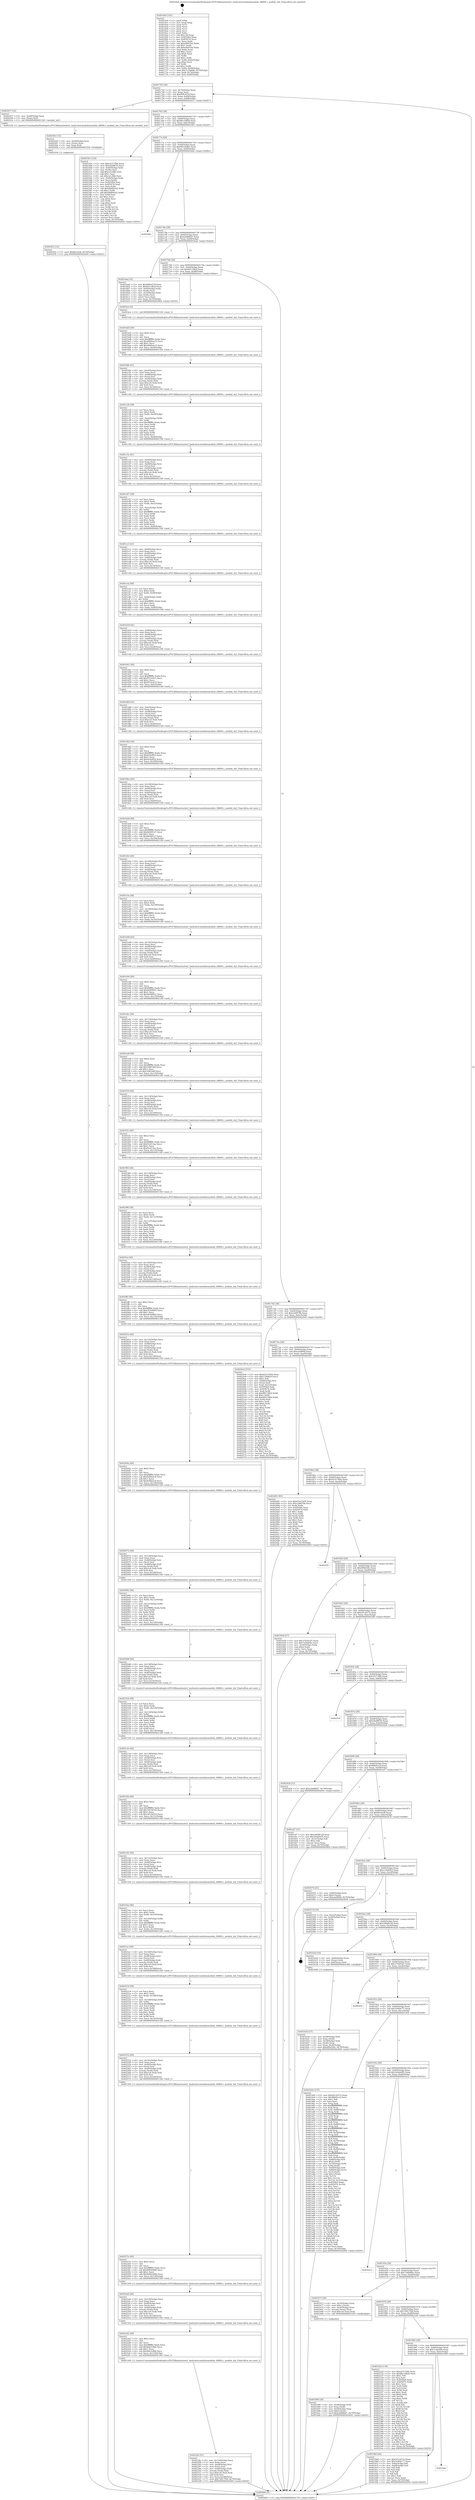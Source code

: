 digraph "0x4016e0" {
  label = "0x4016e0 (/mnt/c/Users/mathe/Desktop/tcc/POCII/binaries/extr_hashcatsrcmodulesmodule_06800.c_module_init_Final-ollvm.out::main(0))"
  labelloc = "t"
  node[shape=record]

  Entry [label="",width=0.3,height=0.3,shape=circle,fillcolor=black,style=filled]
  "0x401745" [label="{
     0x401745 [29]\l
     | [instrs]\l
     &nbsp;&nbsp;0x401745 \<+3\>: mov -0x70(%rbp),%eax\l
     &nbsp;&nbsp;0x401748 \<+2\>: mov %eax,%ecx\l
     &nbsp;&nbsp;0x40174a \<+6\>: sub $0x808c035f,%ecx\l
     &nbsp;&nbsp;0x401750 \<+6\>: mov %eax,-0x84(%rbp)\l
     &nbsp;&nbsp;0x401756 \<+6\>: mov %ecx,-0x88(%rbp)\l
     &nbsp;&nbsp;0x40175c \<+6\>: je 0000000000402437 \<main+0xd57\>\l
  }"]
  "0x402437" [label="{
     0x402437 [12]\l
     | [instrs]\l
     &nbsp;&nbsp;0x402437 \<+4\>: mov -0x48(%rbp),%rax\l
     &nbsp;&nbsp;0x40243b \<+3\>: mov (%rax),%rdi\l
     &nbsp;&nbsp;0x40243e \<+5\>: call 0000000000401240 \<module_init\>\l
     | [calls]\l
     &nbsp;&nbsp;0x401240 \{1\} (/mnt/c/Users/mathe/Desktop/tcc/POCII/binaries/extr_hashcatsrcmodulesmodule_06800.c_module_init_Final-ollvm.out::module_init)\l
  }"]
  "0x401762" [label="{
     0x401762 [28]\l
     | [instrs]\l
     &nbsp;&nbsp;0x401762 \<+5\>: jmp 0000000000401767 \<main+0x87\>\l
     &nbsp;&nbsp;0x401767 \<+6\>: mov -0x84(%rbp),%eax\l
     &nbsp;&nbsp;0x40176d \<+5\>: sub $0x8bc168eb,%eax\l
     &nbsp;&nbsp;0x401772 \<+6\>: mov %eax,-0x8c(%rbp)\l
     &nbsp;&nbsp;0x401778 \<+6\>: je 00000000004023b3 \<main+0xcd3\>\l
  }"]
  Exit [label="",width=0.3,height=0.3,shape=circle,fillcolor=black,style=filled,peripheries=2]
  "0x4023b3" [label="{
     0x4023b3 [120]\l
     | [instrs]\l
     &nbsp;&nbsp;0x4023b3 \<+5\>: mov $0xe4371f6b,%eax\l
     &nbsp;&nbsp;0x4023b8 \<+5\>: mov $0xe9af8676,%ecx\l
     &nbsp;&nbsp;0x4023bd \<+4\>: mov -0x40(%rbp),%rdx\l
     &nbsp;&nbsp;0x4023c1 \<+2\>: mov (%rdx),%esi\l
     &nbsp;&nbsp;0x4023c3 \<+6\>: add $0xce1c88e,%esi\l
     &nbsp;&nbsp;0x4023c9 \<+3\>: add $0x1,%esi\l
     &nbsp;&nbsp;0x4023cc \<+6\>: sub $0xce1c88e,%esi\l
     &nbsp;&nbsp;0x4023d2 \<+4\>: mov -0x40(%rbp),%rdx\l
     &nbsp;&nbsp;0x4023d6 \<+2\>: mov %esi,(%rdx)\l
     &nbsp;&nbsp;0x4023d8 \<+7\>: mov 0x4050b4,%esi\l
     &nbsp;&nbsp;0x4023df \<+7\>: mov 0x405074,%edi\l
     &nbsp;&nbsp;0x4023e6 \<+3\>: mov %esi,%r8d\l
     &nbsp;&nbsp;0x4023e9 \<+7\>: sub $0x48d84e02,%r8d\l
     &nbsp;&nbsp;0x4023f0 \<+4\>: sub $0x1,%r8d\l
     &nbsp;&nbsp;0x4023f4 \<+7\>: add $0x48d84e02,%r8d\l
     &nbsp;&nbsp;0x4023fb \<+4\>: imul %r8d,%esi\l
     &nbsp;&nbsp;0x4023ff \<+3\>: and $0x1,%esi\l
     &nbsp;&nbsp;0x402402 \<+3\>: cmp $0x0,%esi\l
     &nbsp;&nbsp;0x402405 \<+4\>: sete %r9b\l
     &nbsp;&nbsp;0x402409 \<+3\>: cmp $0xa,%edi\l
     &nbsp;&nbsp;0x40240c \<+4\>: setl %r10b\l
     &nbsp;&nbsp;0x402410 \<+3\>: mov %r9b,%r11b\l
     &nbsp;&nbsp;0x402413 \<+3\>: and %r10b,%r11b\l
     &nbsp;&nbsp;0x402416 \<+3\>: xor %r10b,%r9b\l
     &nbsp;&nbsp;0x402419 \<+3\>: or %r9b,%r11b\l
     &nbsp;&nbsp;0x40241c \<+4\>: test $0x1,%r11b\l
     &nbsp;&nbsp;0x402420 \<+3\>: cmovne %ecx,%eax\l
     &nbsp;&nbsp;0x402423 \<+3\>: mov %eax,-0x70(%rbp)\l
     &nbsp;&nbsp;0x402426 \<+5\>: jmp 0000000000402604 \<main+0xf24\>\l
  }"]
  "0x40177e" [label="{
     0x40177e [28]\l
     | [instrs]\l
     &nbsp;&nbsp;0x40177e \<+5\>: jmp 0000000000401783 \<main+0xa3\>\l
     &nbsp;&nbsp;0x401783 \<+6\>: mov -0x84(%rbp),%eax\l
     &nbsp;&nbsp;0x401789 \<+5\>: sub $0x9823e8b3,%eax\l
     &nbsp;&nbsp;0x40178e \<+6\>: mov %eax,-0x90(%rbp)\l
     &nbsp;&nbsp;0x401794 \<+6\>: je 000000000040246a \<main+0xd8a\>\l
  }"]
  "0x402452" [label="{
     0x402452 [12]\l
     | [instrs]\l
     &nbsp;&nbsp;0x402452 \<+7\>: movl $0x6b1dcfb,-0x70(%rbp)\l
     &nbsp;&nbsp;0x402459 \<+5\>: jmp 0000000000402604 \<main+0xf24\>\l
  }"]
  "0x40246a" [label="{
     0x40246a\l
  }", style=dashed]
  "0x40179a" [label="{
     0x40179a [28]\l
     | [instrs]\l
     &nbsp;&nbsp;0x40179a \<+5\>: jmp 000000000040179f \<main+0xbf\>\l
     &nbsp;&nbsp;0x40179f \<+6\>: mov -0x84(%rbp),%eax\l
     &nbsp;&nbsp;0x4017a5 \<+5\>: sub $0xa2b88bd7,%eax\l
     &nbsp;&nbsp;0x4017aa \<+6\>: mov %eax,-0x94(%rbp)\l
     &nbsp;&nbsp;0x4017b0 \<+6\>: je 0000000000401bad \<main+0x4cd\>\l
  }"]
  "0x402443" [label="{
     0x402443 [15]\l
     | [instrs]\l
     &nbsp;&nbsp;0x402443 \<+4\>: mov -0x48(%rbp),%rax\l
     &nbsp;&nbsp;0x402447 \<+3\>: mov (%rax),%rax\l
     &nbsp;&nbsp;0x40244a \<+3\>: mov %rax,%rdi\l
     &nbsp;&nbsp;0x40244d \<+5\>: call 0000000000401030 \<free@plt\>\l
     | [calls]\l
     &nbsp;&nbsp;0x401030 \{1\} (unknown)\l
  }"]
  "0x401bad" [label="{
     0x401bad [33]\l
     | [instrs]\l
     &nbsp;&nbsp;0x401bad \<+5\>: mov $0x808c035f,%eax\l
     &nbsp;&nbsp;0x401bb2 \<+5\>: mov $0xb0118b2f,%ecx\l
     &nbsp;&nbsp;0x401bb7 \<+4\>: mov -0x40(%rbp),%rdx\l
     &nbsp;&nbsp;0x401bbb \<+2\>: mov (%rdx),%esi\l
     &nbsp;&nbsp;0x401bbd \<+4\>: mov -0x50(%rbp),%rdx\l
     &nbsp;&nbsp;0x401bc1 \<+2\>: cmp (%rdx),%esi\l
     &nbsp;&nbsp;0x401bc3 \<+3\>: cmovl %ecx,%eax\l
     &nbsp;&nbsp;0x401bc6 \<+3\>: mov %eax,-0x70(%rbp)\l
     &nbsp;&nbsp;0x401bc9 \<+5\>: jmp 0000000000402604 \<main+0xf24\>\l
  }"]
  "0x4017b6" [label="{
     0x4017b6 [28]\l
     | [instrs]\l
     &nbsp;&nbsp;0x4017b6 \<+5\>: jmp 00000000004017bb \<main+0xdb\>\l
     &nbsp;&nbsp;0x4017bb \<+6\>: mov -0x84(%rbp),%eax\l
     &nbsp;&nbsp;0x4017c1 \<+5\>: sub $0xb0118b2f,%eax\l
     &nbsp;&nbsp;0x4017c6 \<+6\>: mov %eax,-0x98(%rbp)\l
     &nbsp;&nbsp;0x4017cc \<+6\>: je 0000000000401bce \<main+0x4ee\>\l
  }"]
  "0x4022fa" [label="{
     0x4022fa [51]\l
     | [instrs]\l
     &nbsp;&nbsp;0x4022fa \<+6\>: mov -0x154(%rbp),%ecx\l
     &nbsp;&nbsp;0x402300 \<+3\>: imul %eax,%ecx\l
     &nbsp;&nbsp;0x402303 \<+4\>: mov -0x48(%rbp),%rsi\l
     &nbsp;&nbsp;0x402307 \<+3\>: mov (%rsi),%rsi\l
     &nbsp;&nbsp;0x40230a \<+4\>: mov -0x40(%rbp),%rdi\l
     &nbsp;&nbsp;0x40230e \<+3\>: movslq (%rdi),%rdi\l
     &nbsp;&nbsp;0x402311 \<+7\>: imul $0x1e0,%rdi,%rdi\l
     &nbsp;&nbsp;0x402318 \<+3\>: add %rdi,%rsi\l
     &nbsp;&nbsp;0x40231b \<+6\>: mov %ecx,0x1d8(%rsi)\l
     &nbsp;&nbsp;0x402321 \<+7\>: movl $0x7481794f,-0x70(%rbp)\l
     &nbsp;&nbsp;0x402328 \<+5\>: jmp 0000000000402604 \<main+0xf24\>\l
  }"]
  "0x401bce" [label="{
     0x401bce [5]\l
     | [instrs]\l
     &nbsp;&nbsp;0x401bce \<+5\>: call 0000000000401160 \<next_i\>\l
     | [calls]\l
     &nbsp;&nbsp;0x401160 \{1\} (/mnt/c/Users/mathe/Desktop/tcc/POCII/binaries/extr_hashcatsrcmodulesmodule_06800.c_module_init_Final-ollvm.out::next_i)\l
  }"]
  "0x4017d2" [label="{
     0x4017d2 [28]\l
     | [instrs]\l
     &nbsp;&nbsp;0x4017d2 \<+5\>: jmp 00000000004017d7 \<main+0xf7\>\l
     &nbsp;&nbsp;0x4017d7 \<+6\>: mov -0x84(%rbp),%eax\l
     &nbsp;&nbsp;0x4017dd \<+5\>: sub $0xca48f79b,%eax\l
     &nbsp;&nbsp;0x4017e2 \<+6\>: mov %eax,-0x9c(%rbp)\l
     &nbsp;&nbsp;0x4017e8 \<+6\>: je 00000000004024e4 \<main+0xe04\>\l
  }"]
  "0x4022d2" [label="{
     0x4022d2 [40]\l
     | [instrs]\l
     &nbsp;&nbsp;0x4022d2 \<+5\>: mov $0x2,%ecx\l
     &nbsp;&nbsp;0x4022d7 \<+1\>: cltd\l
     &nbsp;&nbsp;0x4022d8 \<+2\>: idiv %ecx\l
     &nbsp;&nbsp;0x4022da \<+6\>: imul $0xfffffffe,%edx,%ecx\l
     &nbsp;&nbsp;0x4022e0 \<+6\>: add $0xdde3c866,%ecx\l
     &nbsp;&nbsp;0x4022e6 \<+3\>: add $0x1,%ecx\l
     &nbsp;&nbsp;0x4022e9 \<+6\>: sub $0xdde3c866,%ecx\l
     &nbsp;&nbsp;0x4022ef \<+6\>: mov %ecx,-0x154(%rbp)\l
     &nbsp;&nbsp;0x4022f5 \<+5\>: call 0000000000401160 \<next_i\>\l
     | [calls]\l
     &nbsp;&nbsp;0x401160 \{1\} (/mnt/c/Users/mathe/Desktop/tcc/POCII/binaries/extr_hashcatsrcmodulesmodule_06800.c_module_init_Final-ollvm.out::next_i)\l
  }"]
  "0x4024e4" [label="{
     0x4024e4 [153]\l
     | [instrs]\l
     &nbsp;&nbsp;0x4024e4 \<+5\>: mov $0xd22e7b04,%eax\l
     &nbsp;&nbsp;0x4024e9 \<+5\>: mov $0x124d0d1f,%ecx\l
     &nbsp;&nbsp;0x4024ee \<+2\>: mov $0x1,%dl\l
     &nbsp;&nbsp;0x4024f0 \<+4\>: mov -0x68(%rbp),%rsi\l
     &nbsp;&nbsp;0x4024f4 \<+2\>: mov (%rsi),%edi\l
     &nbsp;&nbsp;0x4024f6 \<+3\>: mov %edi,-0x2c(%rbp)\l
     &nbsp;&nbsp;0x4024f9 \<+7\>: mov 0x4050b4,%edi\l
     &nbsp;&nbsp;0x402500 \<+8\>: mov 0x405074,%r8d\l
     &nbsp;&nbsp;0x402508 \<+3\>: mov %edi,%r9d\l
     &nbsp;&nbsp;0x40250b \<+7\>: sub $0x8f01390d,%r9d\l
     &nbsp;&nbsp;0x402512 \<+4\>: sub $0x1,%r9d\l
     &nbsp;&nbsp;0x402516 \<+7\>: add $0x8f01390d,%r9d\l
     &nbsp;&nbsp;0x40251d \<+4\>: imul %r9d,%edi\l
     &nbsp;&nbsp;0x402521 \<+3\>: and $0x1,%edi\l
     &nbsp;&nbsp;0x402524 \<+3\>: cmp $0x0,%edi\l
     &nbsp;&nbsp;0x402527 \<+4\>: sete %r10b\l
     &nbsp;&nbsp;0x40252b \<+4\>: cmp $0xa,%r8d\l
     &nbsp;&nbsp;0x40252f \<+4\>: setl %r11b\l
     &nbsp;&nbsp;0x402533 \<+3\>: mov %r10b,%bl\l
     &nbsp;&nbsp;0x402536 \<+3\>: xor $0xff,%bl\l
     &nbsp;&nbsp;0x402539 \<+3\>: mov %r11b,%r14b\l
     &nbsp;&nbsp;0x40253c \<+4\>: xor $0xff,%r14b\l
     &nbsp;&nbsp;0x402540 \<+3\>: xor $0x0,%dl\l
     &nbsp;&nbsp;0x402543 \<+3\>: mov %bl,%r15b\l
     &nbsp;&nbsp;0x402546 \<+4\>: and $0x0,%r15b\l
     &nbsp;&nbsp;0x40254a \<+3\>: and %dl,%r10b\l
     &nbsp;&nbsp;0x40254d \<+3\>: mov %r14b,%r12b\l
     &nbsp;&nbsp;0x402550 \<+4\>: and $0x0,%r12b\l
     &nbsp;&nbsp;0x402554 \<+3\>: and %dl,%r11b\l
     &nbsp;&nbsp;0x402557 \<+3\>: or %r10b,%r15b\l
     &nbsp;&nbsp;0x40255a \<+3\>: or %r11b,%r12b\l
     &nbsp;&nbsp;0x40255d \<+3\>: xor %r12b,%r15b\l
     &nbsp;&nbsp;0x402560 \<+3\>: or %r14b,%bl\l
     &nbsp;&nbsp;0x402563 \<+3\>: xor $0xff,%bl\l
     &nbsp;&nbsp;0x402566 \<+3\>: or $0x0,%dl\l
     &nbsp;&nbsp;0x402569 \<+2\>: and %dl,%bl\l
     &nbsp;&nbsp;0x40256b \<+3\>: or %bl,%r15b\l
     &nbsp;&nbsp;0x40256e \<+4\>: test $0x1,%r15b\l
     &nbsp;&nbsp;0x402572 \<+3\>: cmovne %ecx,%eax\l
     &nbsp;&nbsp;0x402575 \<+3\>: mov %eax,-0x70(%rbp)\l
     &nbsp;&nbsp;0x402578 \<+5\>: jmp 0000000000402604 \<main+0xf24\>\l
  }"]
  "0x4017ee" [label="{
     0x4017ee [28]\l
     | [instrs]\l
     &nbsp;&nbsp;0x4017ee \<+5\>: jmp 00000000004017f3 \<main+0x113\>\l
     &nbsp;&nbsp;0x4017f3 \<+6\>: mov -0x84(%rbp),%eax\l
     &nbsp;&nbsp;0x4017f9 \<+5\>: sub $0xcaef90bf,%eax\l
     &nbsp;&nbsp;0x4017fe \<+6\>: mov %eax,-0xa0(%rbp)\l
     &nbsp;&nbsp;0x401804 \<+6\>: je 0000000000402491 \<main+0xdb1\>\l
  }"]
  "0x4022a6" [label="{
     0x4022a6 [44]\l
     | [instrs]\l
     &nbsp;&nbsp;0x4022a6 \<+6\>: mov -0x150(%rbp),%ecx\l
     &nbsp;&nbsp;0x4022ac \<+3\>: imul %eax,%ecx\l
     &nbsp;&nbsp;0x4022af \<+4\>: mov -0x48(%rbp),%rsi\l
     &nbsp;&nbsp;0x4022b3 \<+3\>: mov (%rsi),%rsi\l
     &nbsp;&nbsp;0x4022b6 \<+4\>: mov -0x40(%rbp),%rdi\l
     &nbsp;&nbsp;0x4022ba \<+3\>: movslq (%rdi),%rdi\l
     &nbsp;&nbsp;0x4022bd \<+7\>: imul $0x1e0,%rdi,%rdi\l
     &nbsp;&nbsp;0x4022c4 \<+3\>: add %rdi,%rsi\l
     &nbsp;&nbsp;0x4022c7 \<+6\>: mov %ecx,0x1d4(%rsi)\l
     &nbsp;&nbsp;0x4022cd \<+5\>: call 0000000000401160 \<next_i\>\l
     | [calls]\l
     &nbsp;&nbsp;0x401160 \{1\} (/mnt/c/Users/mathe/Desktop/tcc/POCII/binaries/extr_hashcatsrcmodulesmodule_06800.c_module_init_Final-ollvm.out::next_i)\l
  }"]
  "0x402491" [label="{
     0x402491 [83]\l
     | [instrs]\l
     &nbsp;&nbsp;0x402491 \<+5\>: mov $0xd22e7b04,%eax\l
     &nbsp;&nbsp;0x402496 \<+5\>: mov $0xca48f79b,%ecx\l
     &nbsp;&nbsp;0x40249b \<+2\>: xor %edx,%edx\l
     &nbsp;&nbsp;0x40249d \<+7\>: mov 0x4050b4,%esi\l
     &nbsp;&nbsp;0x4024a4 \<+7\>: mov 0x405074,%edi\l
     &nbsp;&nbsp;0x4024ab \<+3\>: sub $0x1,%edx\l
     &nbsp;&nbsp;0x4024ae \<+3\>: mov %esi,%r8d\l
     &nbsp;&nbsp;0x4024b1 \<+3\>: add %edx,%r8d\l
     &nbsp;&nbsp;0x4024b4 \<+4\>: imul %r8d,%esi\l
     &nbsp;&nbsp;0x4024b8 \<+3\>: and $0x1,%esi\l
     &nbsp;&nbsp;0x4024bb \<+3\>: cmp $0x0,%esi\l
     &nbsp;&nbsp;0x4024be \<+4\>: sete %r9b\l
     &nbsp;&nbsp;0x4024c2 \<+3\>: cmp $0xa,%edi\l
     &nbsp;&nbsp;0x4024c5 \<+4\>: setl %r10b\l
     &nbsp;&nbsp;0x4024c9 \<+3\>: mov %r9b,%r11b\l
     &nbsp;&nbsp;0x4024cc \<+3\>: and %r10b,%r11b\l
     &nbsp;&nbsp;0x4024cf \<+3\>: xor %r10b,%r9b\l
     &nbsp;&nbsp;0x4024d2 \<+3\>: or %r9b,%r11b\l
     &nbsp;&nbsp;0x4024d5 \<+4\>: test $0x1,%r11b\l
     &nbsp;&nbsp;0x4024d9 \<+3\>: cmovne %ecx,%eax\l
     &nbsp;&nbsp;0x4024dc \<+3\>: mov %eax,-0x70(%rbp)\l
     &nbsp;&nbsp;0x4024df \<+5\>: jmp 0000000000402604 \<main+0xf24\>\l
  }"]
  "0x40180a" [label="{
     0x40180a [28]\l
     | [instrs]\l
     &nbsp;&nbsp;0x40180a \<+5\>: jmp 000000000040180f \<main+0x12f\>\l
     &nbsp;&nbsp;0x40180f \<+6\>: mov -0x84(%rbp),%eax\l
     &nbsp;&nbsp;0x401815 \<+5\>: sub $0xd22e7b04,%eax\l
     &nbsp;&nbsp;0x40181a \<+6\>: mov %eax,-0xa4(%rbp)\l
     &nbsp;&nbsp;0x401820 \<+6\>: je 00000000004025f2 \<main+0xf12\>\l
  }"]
  "0x40227e" [label="{
     0x40227e [40]\l
     | [instrs]\l
     &nbsp;&nbsp;0x40227e \<+5\>: mov $0x2,%ecx\l
     &nbsp;&nbsp;0x402283 \<+1\>: cltd\l
     &nbsp;&nbsp;0x402284 \<+2\>: idiv %ecx\l
     &nbsp;&nbsp;0x402286 \<+6\>: imul $0xfffffffe,%edx,%ecx\l
     &nbsp;&nbsp;0x40228c \<+6\>: sub $0x6d942688,%ecx\l
     &nbsp;&nbsp;0x402292 \<+3\>: add $0x1,%ecx\l
     &nbsp;&nbsp;0x402295 \<+6\>: add $0x6d942688,%ecx\l
     &nbsp;&nbsp;0x40229b \<+6\>: mov %ecx,-0x150(%rbp)\l
     &nbsp;&nbsp;0x4022a1 \<+5\>: call 0000000000401160 \<next_i\>\l
     | [calls]\l
     &nbsp;&nbsp;0x401160 \{1\} (/mnt/c/Users/mathe/Desktop/tcc/POCII/binaries/extr_hashcatsrcmodulesmodule_06800.c_module_init_Final-ollvm.out::next_i)\l
  }"]
  "0x4025f2" [label="{
     0x4025f2\l
  }", style=dashed]
  "0x401826" [label="{
     0x401826 [28]\l
     | [instrs]\l
     &nbsp;&nbsp;0x401826 \<+5\>: jmp 000000000040182b \<main+0x14b\>\l
     &nbsp;&nbsp;0x40182b \<+6\>: mov -0x84(%rbp),%eax\l
     &nbsp;&nbsp;0x401831 \<+5\>: sub $0xd99ef26c,%eax\l
     &nbsp;&nbsp;0x401836 \<+6\>: mov %eax,-0xa8(%rbp)\l
     &nbsp;&nbsp;0x40183c \<+6\>: je 0000000000401b58 \<main+0x478\>\l
  }"]
  "0x402252" [label="{
     0x402252 [44]\l
     | [instrs]\l
     &nbsp;&nbsp;0x402252 \<+6\>: mov -0x14c(%rbp),%ecx\l
     &nbsp;&nbsp;0x402258 \<+3\>: imul %eax,%ecx\l
     &nbsp;&nbsp;0x40225b \<+4\>: mov -0x48(%rbp),%rsi\l
     &nbsp;&nbsp;0x40225f \<+3\>: mov (%rsi),%rsi\l
     &nbsp;&nbsp;0x402262 \<+4\>: mov -0x40(%rbp),%rdi\l
     &nbsp;&nbsp;0x402266 \<+3\>: movslq (%rdi),%rdi\l
     &nbsp;&nbsp;0x402269 \<+7\>: imul $0x1e0,%rdi,%rdi\l
     &nbsp;&nbsp;0x402270 \<+3\>: add %rdi,%rsi\l
     &nbsp;&nbsp;0x402273 \<+6\>: mov %ecx,0x1d0(%rsi)\l
     &nbsp;&nbsp;0x402279 \<+5\>: call 0000000000401160 \<next_i\>\l
     | [calls]\l
     &nbsp;&nbsp;0x401160 \{1\} (/mnt/c/Users/mathe/Desktop/tcc/POCII/binaries/extr_hashcatsrcmodulesmodule_06800.c_module_init_Final-ollvm.out::next_i)\l
  }"]
  "0x401b58" [label="{
     0x401b58 [27]\l
     | [instrs]\l
     &nbsp;&nbsp;0x401b58 \<+5\>: mov $0x370591d7,%eax\l
     &nbsp;&nbsp;0x401b5d \<+5\>: mov $0x72d0d04c,%ecx\l
     &nbsp;&nbsp;0x401b62 \<+3\>: mov -0x30(%rbp),%edx\l
     &nbsp;&nbsp;0x401b65 \<+3\>: cmp $0x0,%edx\l
     &nbsp;&nbsp;0x401b68 \<+3\>: cmove %ecx,%eax\l
     &nbsp;&nbsp;0x401b6b \<+3\>: mov %eax,-0x70(%rbp)\l
     &nbsp;&nbsp;0x401b6e \<+5\>: jmp 0000000000402604 \<main+0xf24\>\l
  }"]
  "0x401842" [label="{
     0x401842 [28]\l
     | [instrs]\l
     &nbsp;&nbsp;0x401842 \<+5\>: jmp 0000000000401847 \<main+0x167\>\l
     &nbsp;&nbsp;0x401847 \<+6\>: mov -0x84(%rbp),%eax\l
     &nbsp;&nbsp;0x40184d \<+5\>: sub $0xe01cb57a,%eax\l
     &nbsp;&nbsp;0x401852 \<+6\>: mov %eax,-0xac(%rbp)\l
     &nbsp;&nbsp;0x401858 \<+6\>: je 000000000040258f \<main+0xeaf\>\l
  }"]
  "0x402218" [label="{
     0x402218 [58]\l
     | [instrs]\l
     &nbsp;&nbsp;0x402218 \<+2\>: xor %ecx,%ecx\l
     &nbsp;&nbsp;0x40221a \<+5\>: mov $0x2,%edx\l
     &nbsp;&nbsp;0x40221f \<+6\>: mov %edx,-0x148(%rbp)\l
     &nbsp;&nbsp;0x402225 \<+1\>: cltd\l
     &nbsp;&nbsp;0x402226 \<+7\>: mov -0x148(%rbp),%r8d\l
     &nbsp;&nbsp;0x40222d \<+3\>: idiv %r8d\l
     &nbsp;&nbsp;0x402230 \<+6\>: imul $0xfffffffe,%edx,%edx\l
     &nbsp;&nbsp;0x402236 \<+3\>: mov %ecx,%r9d\l
     &nbsp;&nbsp;0x402239 \<+3\>: sub %edx,%r9d\l
     &nbsp;&nbsp;0x40223c \<+2\>: mov %ecx,%edx\l
     &nbsp;&nbsp;0x40223e \<+3\>: sub $0x1,%edx\l
     &nbsp;&nbsp;0x402241 \<+3\>: add %edx,%r9d\l
     &nbsp;&nbsp;0x402244 \<+3\>: sub %r9d,%ecx\l
     &nbsp;&nbsp;0x402247 \<+6\>: mov %ecx,-0x14c(%rbp)\l
     &nbsp;&nbsp;0x40224d \<+5\>: call 0000000000401160 \<next_i\>\l
     | [calls]\l
     &nbsp;&nbsp;0x401160 \{1\} (/mnt/c/Users/mathe/Desktop/tcc/POCII/binaries/extr_hashcatsrcmodulesmodule_06800.c_module_init_Final-ollvm.out::next_i)\l
  }"]
  "0x40258f" [label="{
     0x40258f\l
  }", style=dashed]
  "0x40185e" [label="{
     0x40185e [28]\l
     | [instrs]\l
     &nbsp;&nbsp;0x40185e \<+5\>: jmp 0000000000401863 \<main+0x183\>\l
     &nbsp;&nbsp;0x401863 \<+6\>: mov -0x84(%rbp),%eax\l
     &nbsp;&nbsp;0x401869 \<+5\>: sub $0xe4371f6b,%eax\l
     &nbsp;&nbsp;0x40186e \<+6\>: mov %eax,-0xb0(%rbp)\l
     &nbsp;&nbsp;0x401874 \<+6\>: je 00000000004025cb \<main+0xeeb\>\l
  }"]
  "0x4021ec" [label="{
     0x4021ec [44]\l
     | [instrs]\l
     &nbsp;&nbsp;0x4021ec \<+6\>: mov -0x144(%rbp),%ecx\l
     &nbsp;&nbsp;0x4021f2 \<+3\>: imul %eax,%ecx\l
     &nbsp;&nbsp;0x4021f5 \<+4\>: mov -0x48(%rbp),%rsi\l
     &nbsp;&nbsp;0x4021f9 \<+3\>: mov (%rsi),%rsi\l
     &nbsp;&nbsp;0x4021fc \<+4\>: mov -0x40(%rbp),%rdi\l
     &nbsp;&nbsp;0x402200 \<+3\>: movslq (%rdi),%rdi\l
     &nbsp;&nbsp;0x402203 \<+7\>: imul $0x1e0,%rdi,%rdi\l
     &nbsp;&nbsp;0x40220a \<+3\>: add %rdi,%rsi\l
     &nbsp;&nbsp;0x40220d \<+6\>: mov %ecx,0x198(%rsi)\l
     &nbsp;&nbsp;0x402213 \<+5\>: call 0000000000401160 \<next_i\>\l
     | [calls]\l
     &nbsp;&nbsp;0x401160 \{1\} (/mnt/c/Users/mathe/Desktop/tcc/POCII/binaries/extr_hashcatsrcmodulesmodule_06800.c_module_init_Final-ollvm.out::next_i)\l
  }"]
  "0x4025cb" [label="{
     0x4025cb\l
  }", style=dashed]
  "0x40187a" [label="{
     0x40187a [28]\l
     | [instrs]\l
     &nbsp;&nbsp;0x40187a \<+5\>: jmp 000000000040187f \<main+0x19f\>\l
     &nbsp;&nbsp;0x40187f \<+6\>: mov -0x84(%rbp),%eax\l
     &nbsp;&nbsp;0x401885 \<+5\>: sub $0xe9af8676,%eax\l
     &nbsp;&nbsp;0x40188a \<+6\>: mov %eax,-0xb4(%rbp)\l
     &nbsp;&nbsp;0x401890 \<+6\>: je 000000000040242b \<main+0xd4b\>\l
  }"]
  "0x4021be" [label="{
     0x4021be [46]\l
     | [instrs]\l
     &nbsp;&nbsp;0x4021be \<+2\>: xor %ecx,%ecx\l
     &nbsp;&nbsp;0x4021c0 \<+5\>: mov $0x2,%edx\l
     &nbsp;&nbsp;0x4021c5 \<+6\>: mov %edx,-0x140(%rbp)\l
     &nbsp;&nbsp;0x4021cb \<+1\>: cltd\l
     &nbsp;&nbsp;0x4021cc \<+7\>: mov -0x140(%rbp),%r8d\l
     &nbsp;&nbsp;0x4021d3 \<+3\>: idiv %r8d\l
     &nbsp;&nbsp;0x4021d6 \<+6\>: imul $0xfffffffe,%edx,%edx\l
     &nbsp;&nbsp;0x4021dc \<+3\>: sub $0x1,%ecx\l
     &nbsp;&nbsp;0x4021df \<+2\>: sub %ecx,%edx\l
     &nbsp;&nbsp;0x4021e1 \<+6\>: mov %edx,-0x144(%rbp)\l
     &nbsp;&nbsp;0x4021e7 \<+5\>: call 0000000000401160 \<next_i\>\l
     | [calls]\l
     &nbsp;&nbsp;0x401160 \{1\} (/mnt/c/Users/mathe/Desktop/tcc/POCII/binaries/extr_hashcatsrcmodulesmodule_06800.c_module_init_Final-ollvm.out::next_i)\l
  }"]
  "0x40242b" [label="{
     0x40242b [12]\l
     | [instrs]\l
     &nbsp;&nbsp;0x40242b \<+7\>: movl $0xa2b88bd7,-0x70(%rbp)\l
     &nbsp;&nbsp;0x402432 \<+5\>: jmp 0000000000402604 \<main+0xf24\>\l
  }"]
  "0x401896" [label="{
     0x401896 [28]\l
     | [instrs]\l
     &nbsp;&nbsp;0x401896 \<+5\>: jmp 000000000040189b \<main+0x1bb\>\l
     &nbsp;&nbsp;0x40189b \<+6\>: mov -0x84(%rbp),%eax\l
     &nbsp;&nbsp;0x4018a1 \<+5\>: sub $0xf8b95ccd,%eax\l
     &nbsp;&nbsp;0x4018a6 \<+6\>: mov %eax,-0xb8(%rbp)\l
     &nbsp;&nbsp;0x4018ac \<+6\>: je 0000000000401af7 \<main+0x417\>\l
  }"]
  "0x402192" [label="{
     0x402192 [44]\l
     | [instrs]\l
     &nbsp;&nbsp;0x402192 \<+6\>: mov -0x13c(%rbp),%ecx\l
     &nbsp;&nbsp;0x402198 \<+3\>: imul %eax,%ecx\l
     &nbsp;&nbsp;0x40219b \<+4\>: mov -0x48(%rbp),%rsi\l
     &nbsp;&nbsp;0x40219f \<+3\>: mov (%rsi),%rsi\l
     &nbsp;&nbsp;0x4021a2 \<+4\>: mov -0x40(%rbp),%rdi\l
     &nbsp;&nbsp;0x4021a6 \<+3\>: movslq (%rdi),%rdi\l
     &nbsp;&nbsp;0x4021a9 \<+7\>: imul $0x1e0,%rdi,%rdi\l
     &nbsp;&nbsp;0x4021b0 \<+3\>: add %rdi,%rsi\l
     &nbsp;&nbsp;0x4021b3 \<+6\>: mov %ecx,0x194(%rsi)\l
     &nbsp;&nbsp;0x4021b9 \<+5\>: call 0000000000401160 \<next_i\>\l
     | [calls]\l
     &nbsp;&nbsp;0x401160 \{1\} (/mnt/c/Users/mathe/Desktop/tcc/POCII/binaries/extr_hashcatsrcmodulesmodule_06800.c_module_init_Final-ollvm.out::next_i)\l
  }"]
  "0x401af7" [label="{
     0x401af7 [27]\l
     | [instrs]\l
     &nbsp;&nbsp;0x401af7 \<+5\>: mov $0x2d6d8c28,%eax\l
     &nbsp;&nbsp;0x401afc \<+5\>: mov $0x3e0a6e95,%ecx\l
     &nbsp;&nbsp;0x401b01 \<+3\>: mov -0x31(%rbp),%dl\l
     &nbsp;&nbsp;0x401b04 \<+3\>: test $0x1,%dl\l
     &nbsp;&nbsp;0x401b07 \<+3\>: cmovne %ecx,%eax\l
     &nbsp;&nbsp;0x401b0a \<+3\>: mov %eax,-0x70(%rbp)\l
     &nbsp;&nbsp;0x401b0d \<+5\>: jmp 0000000000402604 \<main+0xf24\>\l
  }"]
  "0x4018b2" [label="{
     0x4018b2 [28]\l
     | [instrs]\l
     &nbsp;&nbsp;0x4018b2 \<+5\>: jmp 00000000004018b7 \<main+0x1d7\>\l
     &nbsp;&nbsp;0x4018b7 \<+6\>: mov -0x84(%rbp),%eax\l
     &nbsp;&nbsp;0x4018bd \<+5\>: sub $0x6b1dcfb,%eax\l
     &nbsp;&nbsp;0x4018c2 \<+6\>: mov %eax,-0xbc(%rbp)\l
     &nbsp;&nbsp;0x4018c8 \<+6\>: je 000000000040247b \<main+0xd9b\>\l
  }"]
  "0x40216a" [label="{
     0x40216a [40]\l
     | [instrs]\l
     &nbsp;&nbsp;0x40216a \<+5\>: mov $0x2,%ecx\l
     &nbsp;&nbsp;0x40216f \<+1\>: cltd\l
     &nbsp;&nbsp;0x402170 \<+2\>: idiv %ecx\l
     &nbsp;&nbsp;0x402172 \<+6\>: imul $0xfffffffe,%edx,%ecx\l
     &nbsp;&nbsp;0x402178 \<+6\>: add $0x1653d350,%ecx\l
     &nbsp;&nbsp;0x40217e \<+3\>: add $0x1,%ecx\l
     &nbsp;&nbsp;0x402181 \<+6\>: sub $0x1653d350,%ecx\l
     &nbsp;&nbsp;0x402187 \<+6\>: mov %ecx,-0x13c(%rbp)\l
     &nbsp;&nbsp;0x40218d \<+5\>: call 0000000000401160 \<next_i\>\l
     | [calls]\l
     &nbsp;&nbsp;0x401160 \{1\} (/mnt/c/Users/mathe/Desktop/tcc/POCII/binaries/extr_hashcatsrcmodulesmodule_06800.c_module_init_Final-ollvm.out::next_i)\l
  }"]
  "0x40247b" [label="{
     0x40247b [22]\l
     | [instrs]\l
     &nbsp;&nbsp;0x40247b \<+4\>: mov -0x68(%rbp),%rax\l
     &nbsp;&nbsp;0x40247f \<+6\>: movl $0x0,(%rax)\l
     &nbsp;&nbsp;0x402485 \<+7\>: movl $0xcaef90bf,-0x70(%rbp)\l
     &nbsp;&nbsp;0x40248c \<+5\>: jmp 0000000000402604 \<main+0xf24\>\l
  }"]
  "0x4018ce" [label="{
     0x4018ce [28]\l
     | [instrs]\l
     &nbsp;&nbsp;0x4018ce \<+5\>: jmp 00000000004018d3 \<main+0x1f3\>\l
     &nbsp;&nbsp;0x4018d3 \<+6\>: mov -0x84(%rbp),%eax\l
     &nbsp;&nbsp;0x4018d9 \<+5\>: sub $0x124d0d1f,%eax\l
     &nbsp;&nbsp;0x4018de \<+6\>: mov %eax,-0xc0(%rbp)\l
     &nbsp;&nbsp;0x4018e4 \<+6\>: je 000000000040257d \<main+0xe9d\>\l
  }"]
  "0x40213e" [label="{
     0x40213e [44]\l
     | [instrs]\l
     &nbsp;&nbsp;0x40213e \<+6\>: mov -0x138(%rbp),%ecx\l
     &nbsp;&nbsp;0x402144 \<+3\>: imul %eax,%ecx\l
     &nbsp;&nbsp;0x402147 \<+4\>: mov -0x48(%rbp),%rsi\l
     &nbsp;&nbsp;0x40214b \<+3\>: mov (%rsi),%rsi\l
     &nbsp;&nbsp;0x40214e \<+4\>: mov -0x40(%rbp),%rdi\l
     &nbsp;&nbsp;0x402152 \<+3\>: movslq (%rdi),%rdi\l
     &nbsp;&nbsp;0x402155 \<+7\>: imul $0x1e0,%rdi,%rdi\l
     &nbsp;&nbsp;0x40215c \<+3\>: add %rdi,%rsi\l
     &nbsp;&nbsp;0x40215f \<+6\>: mov %ecx,0x190(%rsi)\l
     &nbsp;&nbsp;0x402165 \<+5\>: call 0000000000401160 \<next_i\>\l
     | [calls]\l
     &nbsp;&nbsp;0x401160 \{1\} (/mnt/c/Users/mathe/Desktop/tcc/POCII/binaries/extr_hashcatsrcmodulesmodule_06800.c_module_init_Final-ollvm.out::next_i)\l
  }"]
  "0x40257d" [label="{
     0x40257d [18]\l
     | [instrs]\l
     &nbsp;&nbsp;0x40257d \<+3\>: mov -0x2c(%rbp),%eax\l
     &nbsp;&nbsp;0x402580 \<+4\>: lea -0x28(%rbp),%rsp\l
     &nbsp;&nbsp;0x402584 \<+1\>: pop %rbx\l
     &nbsp;&nbsp;0x402585 \<+2\>: pop %r12\l
     &nbsp;&nbsp;0x402587 \<+2\>: pop %r13\l
     &nbsp;&nbsp;0x402589 \<+2\>: pop %r14\l
     &nbsp;&nbsp;0x40258b \<+2\>: pop %r15\l
     &nbsp;&nbsp;0x40258d \<+1\>: pop %rbp\l
     &nbsp;&nbsp;0x40258e \<+1\>: ret\l
  }"]
  "0x4018ea" [label="{
     0x4018ea [28]\l
     | [instrs]\l
     &nbsp;&nbsp;0x4018ea \<+5\>: jmp 00000000004018ef \<main+0x20f\>\l
     &nbsp;&nbsp;0x4018ef \<+6\>: mov -0x84(%rbp),%eax\l
     &nbsp;&nbsp;0x4018f5 \<+5\>: sub $0x2d6d8c28,%eax\l
     &nbsp;&nbsp;0x4018fa \<+6\>: mov %eax,-0xc4(%rbp)\l
     &nbsp;&nbsp;0x401900 \<+6\>: je 0000000000401b2d \<main+0x44d\>\l
  }"]
  "0x402104" [label="{
     0x402104 [58]\l
     | [instrs]\l
     &nbsp;&nbsp;0x402104 \<+2\>: xor %ecx,%ecx\l
     &nbsp;&nbsp;0x402106 \<+5\>: mov $0x2,%edx\l
     &nbsp;&nbsp;0x40210b \<+6\>: mov %edx,-0x134(%rbp)\l
     &nbsp;&nbsp;0x402111 \<+1\>: cltd\l
     &nbsp;&nbsp;0x402112 \<+7\>: mov -0x134(%rbp),%r8d\l
     &nbsp;&nbsp;0x402119 \<+3\>: idiv %r8d\l
     &nbsp;&nbsp;0x40211c \<+6\>: imul $0xfffffffe,%edx,%edx\l
     &nbsp;&nbsp;0x402122 \<+3\>: mov %ecx,%r9d\l
     &nbsp;&nbsp;0x402125 \<+3\>: sub %edx,%r9d\l
     &nbsp;&nbsp;0x402128 \<+2\>: mov %ecx,%edx\l
     &nbsp;&nbsp;0x40212a \<+3\>: sub $0x1,%edx\l
     &nbsp;&nbsp;0x40212d \<+3\>: add %edx,%r9d\l
     &nbsp;&nbsp;0x402130 \<+3\>: sub %r9d,%ecx\l
     &nbsp;&nbsp;0x402133 \<+6\>: mov %ecx,-0x138(%rbp)\l
     &nbsp;&nbsp;0x402139 \<+5\>: call 0000000000401160 \<next_i\>\l
     | [calls]\l
     &nbsp;&nbsp;0x401160 \{1\} (/mnt/c/Users/mathe/Desktop/tcc/POCII/binaries/extr_hashcatsrcmodulesmodule_06800.c_module_init_Final-ollvm.out::next_i)\l
  }"]
  "0x401b2d" [label="{
     0x401b2d [16]\l
     | [instrs]\l
     &nbsp;&nbsp;0x401b2d \<+4\>: mov -0x60(%rbp),%rax\l
     &nbsp;&nbsp;0x401b31 \<+3\>: mov (%rax),%rax\l
     &nbsp;&nbsp;0x401b34 \<+4\>: mov 0x8(%rax),%rdi\l
     &nbsp;&nbsp;0x401b38 \<+5\>: call 0000000000401060 \<atoi@plt\>\l
     | [calls]\l
     &nbsp;&nbsp;0x401060 \{1\} (unknown)\l
  }"]
  "0x401906" [label="{
     0x401906 [28]\l
     | [instrs]\l
     &nbsp;&nbsp;0x401906 \<+5\>: jmp 000000000040190b \<main+0x22b\>\l
     &nbsp;&nbsp;0x40190b \<+6\>: mov -0x84(%rbp),%eax\l
     &nbsp;&nbsp;0x401911 \<+5\>: sub $0x370591d7,%eax\l
     &nbsp;&nbsp;0x401916 \<+6\>: mov %eax,-0xc8(%rbp)\l
     &nbsp;&nbsp;0x40191c \<+6\>: je 000000000040245e \<main+0xd7e\>\l
  }"]
  "0x4020d8" [label="{
     0x4020d8 [44]\l
     | [instrs]\l
     &nbsp;&nbsp;0x4020d8 \<+6\>: mov -0x130(%rbp),%ecx\l
     &nbsp;&nbsp;0x4020de \<+3\>: imul %eax,%ecx\l
     &nbsp;&nbsp;0x4020e1 \<+4\>: mov -0x48(%rbp),%rsi\l
     &nbsp;&nbsp;0x4020e5 \<+3\>: mov (%rsi),%rsi\l
     &nbsp;&nbsp;0x4020e8 \<+4\>: mov -0x40(%rbp),%rdi\l
     &nbsp;&nbsp;0x4020ec \<+3\>: movslq (%rdi),%rdi\l
     &nbsp;&nbsp;0x4020ef \<+7\>: imul $0x1e0,%rdi,%rdi\l
     &nbsp;&nbsp;0x4020f6 \<+3\>: add %rdi,%rsi\l
     &nbsp;&nbsp;0x4020f9 \<+6\>: mov %ecx,0x18c(%rsi)\l
     &nbsp;&nbsp;0x4020ff \<+5\>: call 0000000000401160 \<next_i\>\l
     | [calls]\l
     &nbsp;&nbsp;0x401160 \{1\} (/mnt/c/Users/mathe/Desktop/tcc/POCII/binaries/extr_hashcatsrcmodulesmodule_06800.c_module_init_Final-ollvm.out::next_i)\l
  }"]
  "0x40245e" [label="{
     0x40245e\l
  }", style=dashed]
  "0x401922" [label="{
     0x401922 [28]\l
     | [instrs]\l
     &nbsp;&nbsp;0x401922 \<+5\>: jmp 0000000000401927 \<main+0x247\>\l
     &nbsp;&nbsp;0x401927 \<+6\>: mov -0x84(%rbp),%eax\l
     &nbsp;&nbsp;0x40192d \<+5\>: sub $0x3c904c77,%eax\l
     &nbsp;&nbsp;0x401932 \<+6\>: mov %eax,-0xcc(%rbp)\l
     &nbsp;&nbsp;0x401938 \<+6\>: je 00000000004019e4 \<main+0x304\>\l
  }"]
  "0x40209e" [label="{
     0x40209e [58]\l
     | [instrs]\l
     &nbsp;&nbsp;0x40209e \<+2\>: xor %ecx,%ecx\l
     &nbsp;&nbsp;0x4020a0 \<+5\>: mov $0x2,%edx\l
     &nbsp;&nbsp;0x4020a5 \<+6\>: mov %edx,-0x12c(%rbp)\l
     &nbsp;&nbsp;0x4020ab \<+1\>: cltd\l
     &nbsp;&nbsp;0x4020ac \<+7\>: mov -0x12c(%rbp),%r8d\l
     &nbsp;&nbsp;0x4020b3 \<+3\>: idiv %r8d\l
     &nbsp;&nbsp;0x4020b6 \<+6\>: imul $0xfffffffe,%edx,%edx\l
     &nbsp;&nbsp;0x4020bc \<+3\>: mov %ecx,%r9d\l
     &nbsp;&nbsp;0x4020bf \<+3\>: sub %edx,%r9d\l
     &nbsp;&nbsp;0x4020c2 \<+2\>: mov %ecx,%edx\l
     &nbsp;&nbsp;0x4020c4 \<+3\>: sub $0x1,%edx\l
     &nbsp;&nbsp;0x4020c7 \<+3\>: add %edx,%r9d\l
     &nbsp;&nbsp;0x4020ca \<+3\>: sub %r9d,%ecx\l
     &nbsp;&nbsp;0x4020cd \<+6\>: mov %ecx,-0x130(%rbp)\l
     &nbsp;&nbsp;0x4020d3 \<+5\>: call 0000000000401160 \<next_i\>\l
     | [calls]\l
     &nbsp;&nbsp;0x401160 \{1\} (/mnt/c/Users/mathe/Desktop/tcc/POCII/binaries/extr_hashcatsrcmodulesmodule_06800.c_module_init_Final-ollvm.out::next_i)\l
  }"]
  "0x4019e4" [label="{
     0x4019e4 [275]\l
     | [instrs]\l
     &nbsp;&nbsp;0x4019e4 \<+5\>: mov $0xe01cb57a,%eax\l
     &nbsp;&nbsp;0x4019e9 \<+5\>: mov $0xf8b95ccd,%ecx\l
     &nbsp;&nbsp;0x4019ee \<+2\>: mov $0x1,%dl\l
     &nbsp;&nbsp;0x4019f0 \<+2\>: xor %esi,%esi\l
     &nbsp;&nbsp;0x4019f2 \<+3\>: mov %rsp,%rdi\l
     &nbsp;&nbsp;0x4019f5 \<+4\>: add $0xfffffffffffffff0,%rdi\l
     &nbsp;&nbsp;0x4019f9 \<+3\>: mov %rdi,%rsp\l
     &nbsp;&nbsp;0x4019fc \<+4\>: mov %rdi,-0x68(%rbp)\l
     &nbsp;&nbsp;0x401a00 \<+3\>: mov %rsp,%rdi\l
     &nbsp;&nbsp;0x401a03 \<+4\>: add $0xfffffffffffffff0,%rdi\l
     &nbsp;&nbsp;0x401a07 \<+3\>: mov %rdi,%rsp\l
     &nbsp;&nbsp;0x401a0a \<+3\>: mov %rsp,%r8\l
     &nbsp;&nbsp;0x401a0d \<+4\>: add $0xfffffffffffffff0,%r8\l
     &nbsp;&nbsp;0x401a11 \<+3\>: mov %r8,%rsp\l
     &nbsp;&nbsp;0x401a14 \<+4\>: mov %r8,-0x60(%rbp)\l
     &nbsp;&nbsp;0x401a18 \<+3\>: mov %rsp,%r8\l
     &nbsp;&nbsp;0x401a1b \<+4\>: add $0xfffffffffffffff0,%r8\l
     &nbsp;&nbsp;0x401a1f \<+3\>: mov %r8,%rsp\l
     &nbsp;&nbsp;0x401a22 \<+4\>: mov %r8,-0x58(%rbp)\l
     &nbsp;&nbsp;0x401a26 \<+3\>: mov %rsp,%r8\l
     &nbsp;&nbsp;0x401a29 \<+4\>: add $0xfffffffffffffff0,%r8\l
     &nbsp;&nbsp;0x401a2d \<+3\>: mov %r8,%rsp\l
     &nbsp;&nbsp;0x401a30 \<+4\>: mov %r8,-0x50(%rbp)\l
     &nbsp;&nbsp;0x401a34 \<+3\>: mov %rsp,%r8\l
     &nbsp;&nbsp;0x401a37 \<+4\>: add $0xfffffffffffffff0,%r8\l
     &nbsp;&nbsp;0x401a3b \<+3\>: mov %r8,%rsp\l
     &nbsp;&nbsp;0x401a3e \<+4\>: mov %r8,-0x48(%rbp)\l
     &nbsp;&nbsp;0x401a42 \<+3\>: mov %rsp,%r8\l
     &nbsp;&nbsp;0x401a45 \<+4\>: add $0xfffffffffffffff0,%r8\l
     &nbsp;&nbsp;0x401a49 \<+3\>: mov %r8,%rsp\l
     &nbsp;&nbsp;0x401a4c \<+4\>: mov %r8,-0x40(%rbp)\l
     &nbsp;&nbsp;0x401a50 \<+4\>: mov -0x68(%rbp),%r8\l
     &nbsp;&nbsp;0x401a54 \<+7\>: movl $0x0,(%r8)\l
     &nbsp;&nbsp;0x401a5b \<+4\>: mov -0x74(%rbp),%r9d\l
     &nbsp;&nbsp;0x401a5f \<+3\>: mov %r9d,(%rdi)\l
     &nbsp;&nbsp;0x401a62 \<+4\>: mov -0x60(%rbp),%r8\l
     &nbsp;&nbsp;0x401a66 \<+4\>: mov -0x80(%rbp),%r10\l
     &nbsp;&nbsp;0x401a6a \<+3\>: mov %r10,(%r8)\l
     &nbsp;&nbsp;0x401a6d \<+3\>: cmpl $0x2,(%rdi)\l
     &nbsp;&nbsp;0x401a70 \<+4\>: setne %r11b\l
     &nbsp;&nbsp;0x401a74 \<+4\>: and $0x1,%r11b\l
     &nbsp;&nbsp;0x401a78 \<+4\>: mov %r11b,-0x31(%rbp)\l
     &nbsp;&nbsp;0x401a7c \<+7\>: mov 0x4050b4,%ebx\l
     &nbsp;&nbsp;0x401a83 \<+8\>: mov 0x405074,%r14d\l
     &nbsp;&nbsp;0x401a8b \<+3\>: sub $0x1,%esi\l
     &nbsp;&nbsp;0x401a8e \<+3\>: mov %ebx,%r15d\l
     &nbsp;&nbsp;0x401a91 \<+3\>: add %esi,%r15d\l
     &nbsp;&nbsp;0x401a94 \<+4\>: imul %r15d,%ebx\l
     &nbsp;&nbsp;0x401a98 \<+3\>: and $0x1,%ebx\l
     &nbsp;&nbsp;0x401a9b \<+3\>: cmp $0x0,%ebx\l
     &nbsp;&nbsp;0x401a9e \<+4\>: sete %r11b\l
     &nbsp;&nbsp;0x401aa2 \<+4\>: cmp $0xa,%r14d\l
     &nbsp;&nbsp;0x401aa6 \<+4\>: setl %r12b\l
     &nbsp;&nbsp;0x401aaa \<+3\>: mov %r11b,%r13b\l
     &nbsp;&nbsp;0x401aad \<+4\>: xor $0xff,%r13b\l
     &nbsp;&nbsp;0x401ab1 \<+3\>: mov %r12b,%sil\l
     &nbsp;&nbsp;0x401ab4 \<+4\>: xor $0xff,%sil\l
     &nbsp;&nbsp;0x401ab8 \<+3\>: xor $0x0,%dl\l
     &nbsp;&nbsp;0x401abb \<+3\>: mov %r13b,%dil\l
     &nbsp;&nbsp;0x401abe \<+4\>: and $0x0,%dil\l
     &nbsp;&nbsp;0x401ac2 \<+3\>: and %dl,%r11b\l
     &nbsp;&nbsp;0x401ac5 \<+3\>: mov %sil,%r8b\l
     &nbsp;&nbsp;0x401ac8 \<+4\>: and $0x0,%r8b\l
     &nbsp;&nbsp;0x401acc \<+3\>: and %dl,%r12b\l
     &nbsp;&nbsp;0x401acf \<+3\>: or %r11b,%dil\l
     &nbsp;&nbsp;0x401ad2 \<+3\>: or %r12b,%r8b\l
     &nbsp;&nbsp;0x401ad5 \<+3\>: xor %r8b,%dil\l
     &nbsp;&nbsp;0x401ad8 \<+3\>: or %sil,%r13b\l
     &nbsp;&nbsp;0x401adb \<+4\>: xor $0xff,%r13b\l
     &nbsp;&nbsp;0x401adf \<+3\>: or $0x0,%dl\l
     &nbsp;&nbsp;0x401ae2 \<+3\>: and %dl,%r13b\l
     &nbsp;&nbsp;0x401ae5 \<+3\>: or %r13b,%dil\l
     &nbsp;&nbsp;0x401ae8 \<+4\>: test $0x1,%dil\l
     &nbsp;&nbsp;0x401aec \<+3\>: cmovne %ecx,%eax\l
     &nbsp;&nbsp;0x401aef \<+3\>: mov %eax,-0x70(%rbp)\l
     &nbsp;&nbsp;0x401af2 \<+5\>: jmp 0000000000402604 \<main+0xf24\>\l
  }"]
  "0x40193e" [label="{
     0x40193e [28]\l
     | [instrs]\l
     &nbsp;&nbsp;0x40193e \<+5\>: jmp 0000000000401943 \<main+0x263\>\l
     &nbsp;&nbsp;0x401943 \<+6\>: mov -0x84(%rbp),%eax\l
     &nbsp;&nbsp;0x401949 \<+5\>: sub $0x3e0a6e95,%eax\l
     &nbsp;&nbsp;0x40194e \<+6\>: mov %eax,-0xd0(%rbp)\l
     &nbsp;&nbsp;0x401954 \<+6\>: je 0000000000401b12 \<main+0x432\>\l
  }"]
  "0x402072" [label="{
     0x402072 [44]\l
     | [instrs]\l
     &nbsp;&nbsp;0x402072 \<+6\>: mov -0x128(%rbp),%ecx\l
     &nbsp;&nbsp;0x402078 \<+3\>: imul %eax,%ecx\l
     &nbsp;&nbsp;0x40207b \<+4\>: mov -0x48(%rbp),%rsi\l
     &nbsp;&nbsp;0x40207f \<+3\>: mov (%rsi),%rsi\l
     &nbsp;&nbsp;0x402082 \<+4\>: mov -0x40(%rbp),%rdi\l
     &nbsp;&nbsp;0x402086 \<+3\>: movslq (%rdi),%rdi\l
     &nbsp;&nbsp;0x402089 \<+7\>: imul $0x1e0,%rdi,%rdi\l
     &nbsp;&nbsp;0x402090 \<+3\>: add %rdi,%rsi\l
     &nbsp;&nbsp;0x402093 \<+6\>: mov %ecx,0x188(%rsi)\l
     &nbsp;&nbsp;0x402099 \<+5\>: call 0000000000401160 \<next_i\>\l
     | [calls]\l
     &nbsp;&nbsp;0x401160 \{1\} (/mnt/c/Users/mathe/Desktop/tcc/POCII/binaries/extr_hashcatsrcmodulesmodule_06800.c_module_init_Final-ollvm.out::next_i)\l
  }"]
  "0x401b12" [label="{
     0x401b12\l
  }", style=dashed]
  "0x40195a" [label="{
     0x40195a [28]\l
     | [instrs]\l
     &nbsp;&nbsp;0x40195a \<+5\>: jmp 000000000040195f \<main+0x27f\>\l
     &nbsp;&nbsp;0x40195f \<+6\>: mov -0x84(%rbp),%eax\l
     &nbsp;&nbsp;0x401965 \<+5\>: sub $0x72d0d04c,%eax\l
     &nbsp;&nbsp;0x40196a \<+6\>: mov %eax,-0xd4(%rbp)\l
     &nbsp;&nbsp;0x401970 \<+6\>: je 0000000000401b73 \<main+0x493\>\l
  }"]
  "0x40204a" [label="{
     0x40204a [40]\l
     | [instrs]\l
     &nbsp;&nbsp;0x40204a \<+5\>: mov $0x2,%ecx\l
     &nbsp;&nbsp;0x40204f \<+1\>: cltd\l
     &nbsp;&nbsp;0x402050 \<+2\>: idiv %ecx\l
     &nbsp;&nbsp;0x402052 \<+6\>: imul $0xfffffffe,%edx,%ecx\l
     &nbsp;&nbsp;0x402058 \<+6\>: sub $0x62fbb2c9,%ecx\l
     &nbsp;&nbsp;0x40205e \<+3\>: add $0x1,%ecx\l
     &nbsp;&nbsp;0x402061 \<+6\>: add $0x62fbb2c9,%ecx\l
     &nbsp;&nbsp;0x402067 \<+6\>: mov %ecx,-0x128(%rbp)\l
     &nbsp;&nbsp;0x40206d \<+5\>: call 0000000000401160 \<next_i\>\l
     | [calls]\l
     &nbsp;&nbsp;0x401160 \{1\} (/mnt/c/Users/mathe/Desktop/tcc/POCII/binaries/extr_hashcatsrcmodulesmodule_06800.c_module_init_Final-ollvm.out::next_i)\l
  }"]
  "0x401b73" [label="{
     0x401b73 [29]\l
     | [instrs]\l
     &nbsp;&nbsp;0x401b73 \<+4\>: mov -0x50(%rbp),%rax\l
     &nbsp;&nbsp;0x401b77 \<+6\>: movl $0x1,(%rax)\l
     &nbsp;&nbsp;0x401b7d \<+4\>: mov -0x50(%rbp),%rax\l
     &nbsp;&nbsp;0x401b81 \<+3\>: movslq (%rax),%rax\l
     &nbsp;&nbsp;0x401b84 \<+7\>: imul $0x1e0,%rax,%rdi\l
     &nbsp;&nbsp;0x401b8b \<+5\>: call 0000000000401050 \<malloc@plt\>\l
     | [calls]\l
     &nbsp;&nbsp;0x401050 \{1\} (unknown)\l
  }"]
  "0x401976" [label="{
     0x401976 [28]\l
     | [instrs]\l
     &nbsp;&nbsp;0x401976 \<+5\>: jmp 000000000040197b \<main+0x29b\>\l
     &nbsp;&nbsp;0x40197b \<+6\>: mov -0x84(%rbp),%eax\l
     &nbsp;&nbsp;0x401981 \<+5\>: sub $0x7481794f,%eax\l
     &nbsp;&nbsp;0x401986 \<+6\>: mov %eax,-0xd8(%rbp)\l
     &nbsp;&nbsp;0x40198c \<+6\>: je 000000000040232d \<main+0xc4d\>\l
  }"]
  "0x40201e" [label="{
     0x40201e [44]\l
     | [instrs]\l
     &nbsp;&nbsp;0x40201e \<+6\>: mov -0x124(%rbp),%ecx\l
     &nbsp;&nbsp;0x402024 \<+3\>: imul %eax,%ecx\l
     &nbsp;&nbsp;0x402027 \<+4\>: mov -0x48(%rbp),%rsi\l
     &nbsp;&nbsp;0x40202b \<+3\>: mov (%rsi),%rsi\l
     &nbsp;&nbsp;0x40202e \<+4\>: mov -0x40(%rbp),%rdi\l
     &nbsp;&nbsp;0x402032 \<+3\>: movslq (%rdi),%rdi\l
     &nbsp;&nbsp;0x402035 \<+7\>: imul $0x1e0,%rdi,%rdi\l
     &nbsp;&nbsp;0x40203c \<+3\>: add %rdi,%rsi\l
     &nbsp;&nbsp;0x40203f \<+6\>: mov %ecx,0x130(%rsi)\l
     &nbsp;&nbsp;0x402045 \<+5\>: call 0000000000401160 \<next_i\>\l
     | [calls]\l
     &nbsp;&nbsp;0x401160 \{1\} (/mnt/c/Users/mathe/Desktop/tcc/POCII/binaries/extr_hashcatsrcmodulesmodule_06800.c_module_init_Final-ollvm.out::next_i)\l
  }"]
  "0x40232d" [label="{
     0x40232d [134]\l
     | [instrs]\l
     &nbsp;&nbsp;0x40232d \<+5\>: mov $0xe4371f6b,%eax\l
     &nbsp;&nbsp;0x402332 \<+5\>: mov $0x8bc168eb,%ecx\l
     &nbsp;&nbsp;0x402337 \<+2\>: mov $0x1,%dl\l
     &nbsp;&nbsp;0x402339 \<+2\>: xor %esi,%esi\l
     &nbsp;&nbsp;0x40233b \<+7\>: mov 0x4050b4,%edi\l
     &nbsp;&nbsp;0x402342 \<+8\>: mov 0x405074,%r8d\l
     &nbsp;&nbsp;0x40234a \<+3\>: sub $0x1,%esi\l
     &nbsp;&nbsp;0x40234d \<+3\>: mov %edi,%r9d\l
     &nbsp;&nbsp;0x402350 \<+3\>: add %esi,%r9d\l
     &nbsp;&nbsp;0x402353 \<+4\>: imul %r9d,%edi\l
     &nbsp;&nbsp;0x402357 \<+3\>: and $0x1,%edi\l
     &nbsp;&nbsp;0x40235a \<+3\>: cmp $0x0,%edi\l
     &nbsp;&nbsp;0x40235d \<+4\>: sete %r10b\l
     &nbsp;&nbsp;0x402361 \<+4\>: cmp $0xa,%r8d\l
     &nbsp;&nbsp;0x402365 \<+4\>: setl %r11b\l
     &nbsp;&nbsp;0x402369 \<+3\>: mov %r10b,%bl\l
     &nbsp;&nbsp;0x40236c \<+3\>: xor $0xff,%bl\l
     &nbsp;&nbsp;0x40236f \<+3\>: mov %r11b,%r14b\l
     &nbsp;&nbsp;0x402372 \<+4\>: xor $0xff,%r14b\l
     &nbsp;&nbsp;0x402376 \<+3\>: xor $0x0,%dl\l
     &nbsp;&nbsp;0x402379 \<+3\>: mov %bl,%r15b\l
     &nbsp;&nbsp;0x40237c \<+4\>: and $0x0,%r15b\l
     &nbsp;&nbsp;0x402380 \<+3\>: and %dl,%r10b\l
     &nbsp;&nbsp;0x402383 \<+3\>: mov %r14b,%r12b\l
     &nbsp;&nbsp;0x402386 \<+4\>: and $0x0,%r12b\l
     &nbsp;&nbsp;0x40238a \<+3\>: and %dl,%r11b\l
     &nbsp;&nbsp;0x40238d \<+3\>: or %r10b,%r15b\l
     &nbsp;&nbsp;0x402390 \<+3\>: or %r11b,%r12b\l
     &nbsp;&nbsp;0x402393 \<+3\>: xor %r12b,%r15b\l
     &nbsp;&nbsp;0x402396 \<+3\>: or %r14b,%bl\l
     &nbsp;&nbsp;0x402399 \<+3\>: xor $0xff,%bl\l
     &nbsp;&nbsp;0x40239c \<+3\>: or $0x0,%dl\l
     &nbsp;&nbsp;0x40239f \<+2\>: and %dl,%bl\l
     &nbsp;&nbsp;0x4023a1 \<+3\>: or %bl,%r15b\l
     &nbsp;&nbsp;0x4023a4 \<+4\>: test $0x1,%r15b\l
     &nbsp;&nbsp;0x4023a8 \<+3\>: cmovne %ecx,%eax\l
     &nbsp;&nbsp;0x4023ab \<+3\>: mov %eax,-0x70(%rbp)\l
     &nbsp;&nbsp;0x4023ae \<+5\>: jmp 0000000000402604 \<main+0xf24\>\l
  }"]
  "0x401992" [label="{
     0x401992 [28]\l
     | [instrs]\l
     &nbsp;&nbsp;0x401992 \<+5\>: jmp 0000000000401997 \<main+0x2b7\>\l
     &nbsp;&nbsp;0x401997 \<+6\>: mov -0x84(%rbp),%eax\l
     &nbsp;&nbsp;0x40199d \<+5\>: sub $0x7c2fa096,%eax\l
     &nbsp;&nbsp;0x4019a2 \<+6\>: mov %eax,-0xdc(%rbp)\l
     &nbsp;&nbsp;0x4019a8 \<+6\>: je 00000000004019b8 \<main+0x2d8\>\l
  }"]
  "0x401ff6" [label="{
     0x401ff6 [40]\l
     | [instrs]\l
     &nbsp;&nbsp;0x401ff6 \<+5\>: mov $0x2,%ecx\l
     &nbsp;&nbsp;0x401ffb \<+1\>: cltd\l
     &nbsp;&nbsp;0x401ffc \<+2\>: idiv %ecx\l
     &nbsp;&nbsp;0x401ffe \<+6\>: imul $0xfffffffe,%edx,%ecx\l
     &nbsp;&nbsp;0x402004 \<+6\>: add $0xc81b9895,%ecx\l
     &nbsp;&nbsp;0x40200a \<+3\>: add $0x1,%ecx\l
     &nbsp;&nbsp;0x40200d \<+6\>: sub $0xc81b9895,%ecx\l
     &nbsp;&nbsp;0x402013 \<+6\>: mov %ecx,-0x124(%rbp)\l
     &nbsp;&nbsp;0x402019 \<+5\>: call 0000000000401160 \<next_i\>\l
     | [calls]\l
     &nbsp;&nbsp;0x401160 \{1\} (/mnt/c/Users/mathe/Desktop/tcc/POCII/binaries/extr_hashcatsrcmodulesmodule_06800.c_module_init_Final-ollvm.out::next_i)\l
  }"]
  "0x4019b8" [label="{
     0x4019b8 [44]\l
     | [instrs]\l
     &nbsp;&nbsp;0x4019b8 \<+5\>: mov $0xe01cb57a,%eax\l
     &nbsp;&nbsp;0x4019bd \<+5\>: mov $0x3c904c77,%ecx\l
     &nbsp;&nbsp;0x4019c2 \<+3\>: mov -0x6a(%rbp),%dl\l
     &nbsp;&nbsp;0x4019c5 \<+4\>: mov -0x69(%rbp),%sil\l
     &nbsp;&nbsp;0x4019c9 \<+3\>: mov %dl,%dil\l
     &nbsp;&nbsp;0x4019cc \<+3\>: and %sil,%dil\l
     &nbsp;&nbsp;0x4019cf \<+3\>: xor %sil,%dl\l
     &nbsp;&nbsp;0x4019d2 \<+3\>: or %dl,%dil\l
     &nbsp;&nbsp;0x4019d5 \<+4\>: test $0x1,%dil\l
     &nbsp;&nbsp;0x4019d9 \<+3\>: cmovne %ecx,%eax\l
     &nbsp;&nbsp;0x4019dc \<+3\>: mov %eax,-0x70(%rbp)\l
     &nbsp;&nbsp;0x4019df \<+5\>: jmp 0000000000402604 \<main+0xf24\>\l
  }"]
  "0x4019ae" [label="{
     0x4019ae\l
  }", style=dashed]
  "0x402604" [label="{
     0x402604 [5]\l
     | [instrs]\l
     &nbsp;&nbsp;0x402604 \<+5\>: jmp 0000000000401745 \<main+0x65\>\l
  }"]
  "0x4016e0" [label="{
     0x4016e0 [101]\l
     | [instrs]\l
     &nbsp;&nbsp;0x4016e0 \<+1\>: push %rbp\l
     &nbsp;&nbsp;0x4016e1 \<+3\>: mov %rsp,%rbp\l
     &nbsp;&nbsp;0x4016e4 \<+2\>: push %r15\l
     &nbsp;&nbsp;0x4016e6 \<+2\>: push %r14\l
     &nbsp;&nbsp;0x4016e8 \<+2\>: push %r13\l
     &nbsp;&nbsp;0x4016ea \<+2\>: push %r12\l
     &nbsp;&nbsp;0x4016ec \<+1\>: push %rbx\l
     &nbsp;&nbsp;0x4016ed \<+7\>: sub $0x138,%rsp\l
     &nbsp;&nbsp;0x4016f4 \<+7\>: mov 0x4050b4,%eax\l
     &nbsp;&nbsp;0x4016fb \<+7\>: mov 0x405074,%ecx\l
     &nbsp;&nbsp;0x401702 \<+2\>: mov %eax,%edx\l
     &nbsp;&nbsp;0x401704 \<+6\>: sub $0xe0b91ba,%edx\l
     &nbsp;&nbsp;0x40170a \<+3\>: sub $0x1,%edx\l
     &nbsp;&nbsp;0x40170d \<+6\>: add $0xe0b91ba,%edx\l
     &nbsp;&nbsp;0x401713 \<+3\>: imul %edx,%eax\l
     &nbsp;&nbsp;0x401716 \<+3\>: and $0x1,%eax\l
     &nbsp;&nbsp;0x401719 \<+3\>: cmp $0x0,%eax\l
     &nbsp;&nbsp;0x40171c \<+4\>: sete %r8b\l
     &nbsp;&nbsp;0x401720 \<+4\>: and $0x1,%r8b\l
     &nbsp;&nbsp;0x401724 \<+4\>: mov %r8b,-0x6a(%rbp)\l
     &nbsp;&nbsp;0x401728 \<+3\>: cmp $0xa,%ecx\l
     &nbsp;&nbsp;0x40172b \<+4\>: setl %r8b\l
     &nbsp;&nbsp;0x40172f \<+4\>: and $0x1,%r8b\l
     &nbsp;&nbsp;0x401733 \<+4\>: mov %r8b,-0x69(%rbp)\l
     &nbsp;&nbsp;0x401737 \<+7\>: movl $0x7c2fa096,-0x70(%rbp)\l
     &nbsp;&nbsp;0x40173e \<+3\>: mov %edi,-0x74(%rbp)\l
     &nbsp;&nbsp;0x401741 \<+4\>: mov %rsi,-0x80(%rbp)\l
  }"]
  "0x401fca" [label="{
     0x401fca [44]\l
     | [instrs]\l
     &nbsp;&nbsp;0x401fca \<+6\>: mov -0x120(%rbp),%ecx\l
     &nbsp;&nbsp;0x401fd0 \<+3\>: imul %eax,%ecx\l
     &nbsp;&nbsp;0x401fd3 \<+4\>: mov -0x48(%rbp),%rsi\l
     &nbsp;&nbsp;0x401fd7 \<+3\>: mov (%rsi),%rsi\l
     &nbsp;&nbsp;0x401fda \<+4\>: mov -0x40(%rbp),%rdi\l
     &nbsp;&nbsp;0x401fde \<+3\>: movslq (%rdi),%rdi\l
     &nbsp;&nbsp;0x401fe1 \<+7\>: imul $0x1e0,%rdi,%rdi\l
     &nbsp;&nbsp;0x401fe8 \<+3\>: add %rdi,%rsi\l
     &nbsp;&nbsp;0x401feb \<+6\>: mov %ecx,0x118(%rsi)\l
     &nbsp;&nbsp;0x401ff1 \<+5\>: call 0000000000401160 \<next_i\>\l
     | [calls]\l
     &nbsp;&nbsp;0x401160 \{1\} (/mnt/c/Users/mathe/Desktop/tcc/POCII/binaries/extr_hashcatsrcmodulesmodule_06800.c_module_init_Final-ollvm.out::next_i)\l
  }"]
  "0x401b3d" [label="{
     0x401b3d [27]\l
     | [instrs]\l
     &nbsp;&nbsp;0x401b3d \<+4\>: mov -0x58(%rbp),%rdi\l
     &nbsp;&nbsp;0x401b41 \<+2\>: mov %eax,(%rdi)\l
     &nbsp;&nbsp;0x401b43 \<+4\>: mov -0x58(%rbp),%rdi\l
     &nbsp;&nbsp;0x401b47 \<+2\>: mov (%rdi),%eax\l
     &nbsp;&nbsp;0x401b49 \<+3\>: mov %eax,-0x30(%rbp)\l
     &nbsp;&nbsp;0x401b4c \<+7\>: movl $0xd99ef26c,-0x70(%rbp)\l
     &nbsp;&nbsp;0x401b53 \<+5\>: jmp 0000000000402604 \<main+0xf24\>\l
  }"]
  "0x401b90" [label="{
     0x401b90 [29]\l
     | [instrs]\l
     &nbsp;&nbsp;0x401b90 \<+4\>: mov -0x48(%rbp),%rdi\l
     &nbsp;&nbsp;0x401b94 \<+3\>: mov %rax,(%rdi)\l
     &nbsp;&nbsp;0x401b97 \<+4\>: mov -0x40(%rbp),%rax\l
     &nbsp;&nbsp;0x401b9b \<+6\>: movl $0x0,(%rax)\l
     &nbsp;&nbsp;0x401ba1 \<+7\>: movl $0xa2b88bd7,-0x70(%rbp)\l
     &nbsp;&nbsp;0x401ba8 \<+5\>: jmp 0000000000402604 \<main+0xf24\>\l
  }"]
  "0x401bd3" [label="{
     0x401bd3 [40]\l
     | [instrs]\l
     &nbsp;&nbsp;0x401bd3 \<+5\>: mov $0x2,%ecx\l
     &nbsp;&nbsp;0x401bd8 \<+1\>: cltd\l
     &nbsp;&nbsp;0x401bd9 \<+2\>: idiv %ecx\l
     &nbsp;&nbsp;0x401bdb \<+6\>: imul $0xfffffffe,%edx,%ecx\l
     &nbsp;&nbsp;0x401be1 \<+6\>: sub $0xd460aa33,%ecx\l
     &nbsp;&nbsp;0x401be7 \<+3\>: add $0x1,%ecx\l
     &nbsp;&nbsp;0x401bea \<+6\>: add $0xd460aa33,%ecx\l
     &nbsp;&nbsp;0x401bf0 \<+6\>: mov %ecx,-0xe0(%rbp)\l
     &nbsp;&nbsp;0x401bf6 \<+5\>: call 0000000000401160 \<next_i\>\l
     | [calls]\l
     &nbsp;&nbsp;0x401160 \{1\} (/mnt/c/Users/mathe/Desktop/tcc/POCII/binaries/extr_hashcatsrcmodulesmodule_06800.c_module_init_Final-ollvm.out::next_i)\l
  }"]
  "0x401bfb" [label="{
     0x401bfb [41]\l
     | [instrs]\l
     &nbsp;&nbsp;0x401bfb \<+6\>: mov -0xe0(%rbp),%ecx\l
     &nbsp;&nbsp;0x401c01 \<+3\>: imul %eax,%ecx\l
     &nbsp;&nbsp;0x401c04 \<+4\>: mov -0x48(%rbp),%rsi\l
     &nbsp;&nbsp;0x401c08 \<+3\>: mov (%rsi),%rsi\l
     &nbsp;&nbsp;0x401c0b \<+4\>: mov -0x40(%rbp),%rdi\l
     &nbsp;&nbsp;0x401c0f \<+3\>: movslq (%rdi),%rdi\l
     &nbsp;&nbsp;0x401c12 \<+7\>: imul $0x1e0,%rdi,%rdi\l
     &nbsp;&nbsp;0x401c19 \<+3\>: add %rdi,%rsi\l
     &nbsp;&nbsp;0x401c1c \<+3\>: mov %ecx,0x10(%rsi)\l
     &nbsp;&nbsp;0x401c1f \<+5\>: call 0000000000401160 \<next_i\>\l
     | [calls]\l
     &nbsp;&nbsp;0x401160 \{1\} (/mnt/c/Users/mathe/Desktop/tcc/POCII/binaries/extr_hashcatsrcmodulesmodule_06800.c_module_init_Final-ollvm.out::next_i)\l
  }"]
  "0x401c24" [label="{
     0x401c24 [58]\l
     | [instrs]\l
     &nbsp;&nbsp;0x401c24 \<+2\>: xor %ecx,%ecx\l
     &nbsp;&nbsp;0x401c26 \<+5\>: mov $0x2,%edx\l
     &nbsp;&nbsp;0x401c2b \<+6\>: mov %edx,-0xe4(%rbp)\l
     &nbsp;&nbsp;0x401c31 \<+1\>: cltd\l
     &nbsp;&nbsp;0x401c32 \<+7\>: mov -0xe4(%rbp),%r8d\l
     &nbsp;&nbsp;0x401c39 \<+3\>: idiv %r8d\l
     &nbsp;&nbsp;0x401c3c \<+6\>: imul $0xfffffffe,%edx,%edx\l
     &nbsp;&nbsp;0x401c42 \<+3\>: mov %ecx,%r9d\l
     &nbsp;&nbsp;0x401c45 \<+3\>: sub %edx,%r9d\l
     &nbsp;&nbsp;0x401c48 \<+2\>: mov %ecx,%edx\l
     &nbsp;&nbsp;0x401c4a \<+3\>: sub $0x1,%edx\l
     &nbsp;&nbsp;0x401c4d \<+3\>: add %edx,%r9d\l
     &nbsp;&nbsp;0x401c50 \<+3\>: sub %r9d,%ecx\l
     &nbsp;&nbsp;0x401c53 \<+6\>: mov %ecx,-0xe8(%rbp)\l
     &nbsp;&nbsp;0x401c59 \<+5\>: call 0000000000401160 \<next_i\>\l
     | [calls]\l
     &nbsp;&nbsp;0x401160 \{1\} (/mnt/c/Users/mathe/Desktop/tcc/POCII/binaries/extr_hashcatsrcmodulesmodule_06800.c_module_init_Final-ollvm.out::next_i)\l
  }"]
  "0x401c5e" [label="{
     0x401c5e [41]\l
     | [instrs]\l
     &nbsp;&nbsp;0x401c5e \<+6\>: mov -0xe8(%rbp),%ecx\l
     &nbsp;&nbsp;0x401c64 \<+3\>: imul %eax,%ecx\l
     &nbsp;&nbsp;0x401c67 \<+4\>: mov -0x48(%rbp),%rsi\l
     &nbsp;&nbsp;0x401c6b \<+3\>: mov (%rsi),%rsi\l
     &nbsp;&nbsp;0x401c6e \<+4\>: mov -0x40(%rbp),%rdi\l
     &nbsp;&nbsp;0x401c72 \<+3\>: movslq (%rdi),%rdi\l
     &nbsp;&nbsp;0x401c75 \<+7\>: imul $0x1e0,%rdi,%rdi\l
     &nbsp;&nbsp;0x401c7c \<+3\>: add %rdi,%rsi\l
     &nbsp;&nbsp;0x401c7f \<+3\>: mov %ecx,0x14(%rsi)\l
     &nbsp;&nbsp;0x401c82 \<+5\>: call 0000000000401160 \<next_i\>\l
     | [calls]\l
     &nbsp;&nbsp;0x401160 \{1\} (/mnt/c/Users/mathe/Desktop/tcc/POCII/binaries/extr_hashcatsrcmodulesmodule_06800.c_module_init_Final-ollvm.out::next_i)\l
  }"]
  "0x401c87" [label="{
     0x401c87 [58]\l
     | [instrs]\l
     &nbsp;&nbsp;0x401c87 \<+2\>: xor %ecx,%ecx\l
     &nbsp;&nbsp;0x401c89 \<+5\>: mov $0x2,%edx\l
     &nbsp;&nbsp;0x401c8e \<+6\>: mov %edx,-0xec(%rbp)\l
     &nbsp;&nbsp;0x401c94 \<+1\>: cltd\l
     &nbsp;&nbsp;0x401c95 \<+7\>: mov -0xec(%rbp),%r8d\l
     &nbsp;&nbsp;0x401c9c \<+3\>: idiv %r8d\l
     &nbsp;&nbsp;0x401c9f \<+6\>: imul $0xfffffffe,%edx,%edx\l
     &nbsp;&nbsp;0x401ca5 \<+3\>: mov %ecx,%r9d\l
     &nbsp;&nbsp;0x401ca8 \<+3\>: sub %edx,%r9d\l
     &nbsp;&nbsp;0x401cab \<+2\>: mov %ecx,%edx\l
     &nbsp;&nbsp;0x401cad \<+3\>: sub $0x1,%edx\l
     &nbsp;&nbsp;0x401cb0 \<+3\>: add %edx,%r9d\l
     &nbsp;&nbsp;0x401cb3 \<+3\>: sub %r9d,%ecx\l
     &nbsp;&nbsp;0x401cb6 \<+6\>: mov %ecx,-0xf0(%rbp)\l
     &nbsp;&nbsp;0x401cbc \<+5\>: call 0000000000401160 \<next_i\>\l
     | [calls]\l
     &nbsp;&nbsp;0x401160 \{1\} (/mnt/c/Users/mathe/Desktop/tcc/POCII/binaries/extr_hashcatsrcmodulesmodule_06800.c_module_init_Final-ollvm.out::next_i)\l
  }"]
  "0x401cc1" [label="{
     0x401cc1 [41]\l
     | [instrs]\l
     &nbsp;&nbsp;0x401cc1 \<+6\>: mov -0xf0(%rbp),%ecx\l
     &nbsp;&nbsp;0x401cc7 \<+3\>: imul %eax,%ecx\l
     &nbsp;&nbsp;0x401cca \<+4\>: mov -0x48(%rbp),%rsi\l
     &nbsp;&nbsp;0x401cce \<+3\>: mov (%rsi),%rsi\l
     &nbsp;&nbsp;0x401cd1 \<+4\>: mov -0x40(%rbp),%rdi\l
     &nbsp;&nbsp;0x401cd5 \<+3\>: movslq (%rdi),%rdi\l
     &nbsp;&nbsp;0x401cd8 \<+7\>: imul $0x1e0,%rdi,%rdi\l
     &nbsp;&nbsp;0x401cdf \<+3\>: add %rdi,%rsi\l
     &nbsp;&nbsp;0x401ce2 \<+3\>: mov %ecx,0x18(%rsi)\l
     &nbsp;&nbsp;0x401ce5 \<+5\>: call 0000000000401160 \<next_i\>\l
     | [calls]\l
     &nbsp;&nbsp;0x401160 \{1\} (/mnt/c/Users/mathe/Desktop/tcc/POCII/binaries/extr_hashcatsrcmodulesmodule_06800.c_module_init_Final-ollvm.out::next_i)\l
  }"]
  "0x401cea" [label="{
     0x401cea [46]\l
     | [instrs]\l
     &nbsp;&nbsp;0x401cea \<+2\>: xor %ecx,%ecx\l
     &nbsp;&nbsp;0x401cec \<+5\>: mov $0x2,%edx\l
     &nbsp;&nbsp;0x401cf1 \<+6\>: mov %edx,-0xf4(%rbp)\l
     &nbsp;&nbsp;0x401cf7 \<+1\>: cltd\l
     &nbsp;&nbsp;0x401cf8 \<+7\>: mov -0xf4(%rbp),%r8d\l
     &nbsp;&nbsp;0x401cff \<+3\>: idiv %r8d\l
     &nbsp;&nbsp;0x401d02 \<+6\>: imul $0xfffffffe,%edx,%edx\l
     &nbsp;&nbsp;0x401d08 \<+3\>: sub $0x1,%ecx\l
     &nbsp;&nbsp;0x401d0b \<+2\>: sub %ecx,%edx\l
     &nbsp;&nbsp;0x401d0d \<+6\>: mov %edx,-0xf8(%rbp)\l
     &nbsp;&nbsp;0x401d13 \<+5\>: call 0000000000401160 \<next_i\>\l
     | [calls]\l
     &nbsp;&nbsp;0x401160 \{1\} (/mnt/c/Users/mathe/Desktop/tcc/POCII/binaries/extr_hashcatsrcmodulesmodule_06800.c_module_init_Final-ollvm.out::next_i)\l
  }"]
  "0x401d18" [label="{
     0x401d18 [41]\l
     | [instrs]\l
     &nbsp;&nbsp;0x401d18 \<+6\>: mov -0xf8(%rbp),%ecx\l
     &nbsp;&nbsp;0x401d1e \<+3\>: imul %eax,%ecx\l
     &nbsp;&nbsp;0x401d21 \<+4\>: mov -0x48(%rbp),%rsi\l
     &nbsp;&nbsp;0x401d25 \<+3\>: mov (%rsi),%rsi\l
     &nbsp;&nbsp;0x401d28 \<+4\>: mov -0x40(%rbp),%rdi\l
     &nbsp;&nbsp;0x401d2c \<+3\>: movslq (%rdi),%rdi\l
     &nbsp;&nbsp;0x401d2f \<+7\>: imul $0x1e0,%rdi,%rdi\l
     &nbsp;&nbsp;0x401d36 \<+3\>: add %rdi,%rsi\l
     &nbsp;&nbsp;0x401d39 \<+3\>: mov %ecx,0x28(%rsi)\l
     &nbsp;&nbsp;0x401d3c \<+5\>: call 0000000000401160 \<next_i\>\l
     | [calls]\l
     &nbsp;&nbsp;0x401160 \{1\} (/mnt/c/Users/mathe/Desktop/tcc/POCII/binaries/extr_hashcatsrcmodulesmodule_06800.c_module_init_Final-ollvm.out::next_i)\l
  }"]
  "0x401d41" [label="{
     0x401d41 [40]\l
     | [instrs]\l
     &nbsp;&nbsp;0x401d41 \<+5\>: mov $0x2,%ecx\l
     &nbsp;&nbsp;0x401d46 \<+1\>: cltd\l
     &nbsp;&nbsp;0x401d47 \<+2\>: idiv %ecx\l
     &nbsp;&nbsp;0x401d49 \<+6\>: imul $0xfffffffe,%edx,%ecx\l
     &nbsp;&nbsp;0x401d4f \<+6\>: add $0xf553c615,%ecx\l
     &nbsp;&nbsp;0x401d55 \<+3\>: add $0x1,%ecx\l
     &nbsp;&nbsp;0x401d58 \<+6\>: sub $0xf553c615,%ecx\l
     &nbsp;&nbsp;0x401d5e \<+6\>: mov %ecx,-0xfc(%rbp)\l
     &nbsp;&nbsp;0x401d64 \<+5\>: call 0000000000401160 \<next_i\>\l
     | [calls]\l
     &nbsp;&nbsp;0x401160 \{1\} (/mnt/c/Users/mathe/Desktop/tcc/POCII/binaries/extr_hashcatsrcmodulesmodule_06800.c_module_init_Final-ollvm.out::next_i)\l
  }"]
  "0x401d69" [label="{
     0x401d69 [41]\l
     | [instrs]\l
     &nbsp;&nbsp;0x401d69 \<+6\>: mov -0xfc(%rbp),%ecx\l
     &nbsp;&nbsp;0x401d6f \<+3\>: imul %eax,%ecx\l
     &nbsp;&nbsp;0x401d72 \<+4\>: mov -0x48(%rbp),%rsi\l
     &nbsp;&nbsp;0x401d76 \<+3\>: mov (%rsi),%rsi\l
     &nbsp;&nbsp;0x401d79 \<+4\>: mov -0x40(%rbp),%rdi\l
     &nbsp;&nbsp;0x401d7d \<+3\>: movslq (%rdi),%rdi\l
     &nbsp;&nbsp;0x401d80 \<+7\>: imul $0x1e0,%rdi,%rdi\l
     &nbsp;&nbsp;0x401d87 \<+3\>: add %rdi,%rsi\l
     &nbsp;&nbsp;0x401d8a \<+3\>: mov %ecx,0x48(%rsi)\l
     &nbsp;&nbsp;0x401d8d \<+5\>: call 0000000000401160 \<next_i\>\l
     | [calls]\l
     &nbsp;&nbsp;0x401160 \{1\} (/mnt/c/Users/mathe/Desktop/tcc/POCII/binaries/extr_hashcatsrcmodulesmodule_06800.c_module_init_Final-ollvm.out::next_i)\l
  }"]
  "0x401d92" [label="{
     0x401d92 [40]\l
     | [instrs]\l
     &nbsp;&nbsp;0x401d92 \<+5\>: mov $0x2,%ecx\l
     &nbsp;&nbsp;0x401d97 \<+1\>: cltd\l
     &nbsp;&nbsp;0x401d98 \<+2\>: idiv %ecx\l
     &nbsp;&nbsp;0x401d9a \<+6\>: imul $0xfffffffe,%edx,%ecx\l
     &nbsp;&nbsp;0x401da0 \<+6\>: sub $0x62dcff16,%ecx\l
     &nbsp;&nbsp;0x401da6 \<+3\>: add $0x1,%ecx\l
     &nbsp;&nbsp;0x401da9 \<+6\>: add $0x62dcff16,%ecx\l
     &nbsp;&nbsp;0x401daf \<+6\>: mov %ecx,-0x100(%rbp)\l
     &nbsp;&nbsp;0x401db5 \<+5\>: call 0000000000401160 \<next_i\>\l
     | [calls]\l
     &nbsp;&nbsp;0x401160 \{1\} (/mnt/c/Users/mathe/Desktop/tcc/POCII/binaries/extr_hashcatsrcmodulesmodule_06800.c_module_init_Final-ollvm.out::next_i)\l
  }"]
  "0x401dba" [label="{
     0x401dba [44]\l
     | [instrs]\l
     &nbsp;&nbsp;0x401dba \<+6\>: mov -0x100(%rbp),%ecx\l
     &nbsp;&nbsp;0x401dc0 \<+3\>: imul %eax,%ecx\l
     &nbsp;&nbsp;0x401dc3 \<+4\>: mov -0x48(%rbp),%rsi\l
     &nbsp;&nbsp;0x401dc7 \<+3\>: mov (%rsi),%rsi\l
     &nbsp;&nbsp;0x401dca \<+4\>: mov -0x40(%rbp),%rdi\l
     &nbsp;&nbsp;0x401dce \<+3\>: movslq (%rdi),%rdi\l
     &nbsp;&nbsp;0x401dd1 \<+7\>: imul $0x1e0,%rdi,%rdi\l
     &nbsp;&nbsp;0x401dd8 \<+3\>: add %rdi,%rsi\l
     &nbsp;&nbsp;0x401ddb \<+6\>: mov %ecx,0x80(%rsi)\l
     &nbsp;&nbsp;0x401de1 \<+5\>: call 0000000000401160 \<next_i\>\l
     | [calls]\l
     &nbsp;&nbsp;0x401160 \{1\} (/mnt/c/Users/mathe/Desktop/tcc/POCII/binaries/extr_hashcatsrcmodulesmodule_06800.c_module_init_Final-ollvm.out::next_i)\l
  }"]
  "0x401de6" [label="{
     0x401de6 [40]\l
     | [instrs]\l
     &nbsp;&nbsp;0x401de6 \<+5\>: mov $0x2,%ecx\l
     &nbsp;&nbsp;0x401deb \<+1\>: cltd\l
     &nbsp;&nbsp;0x401dec \<+2\>: idiv %ecx\l
     &nbsp;&nbsp;0x401dee \<+6\>: imul $0xfffffffe,%edx,%ecx\l
     &nbsp;&nbsp;0x401df4 \<+6\>: add $0x6b49f127,%ecx\l
     &nbsp;&nbsp;0x401dfa \<+3\>: add $0x1,%ecx\l
     &nbsp;&nbsp;0x401dfd \<+6\>: sub $0x6b49f127,%ecx\l
     &nbsp;&nbsp;0x401e03 \<+6\>: mov %ecx,-0x104(%rbp)\l
     &nbsp;&nbsp;0x401e09 \<+5\>: call 0000000000401160 \<next_i\>\l
     | [calls]\l
     &nbsp;&nbsp;0x401160 \{1\} (/mnt/c/Users/mathe/Desktop/tcc/POCII/binaries/extr_hashcatsrcmodulesmodule_06800.c_module_init_Final-ollvm.out::next_i)\l
  }"]
  "0x401e0e" [label="{
     0x401e0e [44]\l
     | [instrs]\l
     &nbsp;&nbsp;0x401e0e \<+6\>: mov -0x104(%rbp),%ecx\l
     &nbsp;&nbsp;0x401e14 \<+3\>: imul %eax,%ecx\l
     &nbsp;&nbsp;0x401e17 \<+4\>: mov -0x48(%rbp),%rsi\l
     &nbsp;&nbsp;0x401e1b \<+3\>: mov (%rsi),%rsi\l
     &nbsp;&nbsp;0x401e1e \<+4\>: mov -0x40(%rbp),%rdi\l
     &nbsp;&nbsp;0x401e22 \<+3\>: movslq (%rdi),%rdi\l
     &nbsp;&nbsp;0x401e25 \<+7\>: imul $0x1e0,%rdi,%rdi\l
     &nbsp;&nbsp;0x401e2c \<+3\>: add %rdi,%rsi\l
     &nbsp;&nbsp;0x401e2f \<+6\>: mov %ecx,0x84(%rsi)\l
     &nbsp;&nbsp;0x401e35 \<+5\>: call 0000000000401160 \<next_i\>\l
     | [calls]\l
     &nbsp;&nbsp;0x401160 \{1\} (/mnt/c/Users/mathe/Desktop/tcc/POCII/binaries/extr_hashcatsrcmodulesmodule_06800.c_module_init_Final-ollvm.out::next_i)\l
  }"]
  "0x401e3a" [label="{
     0x401e3a [46]\l
     | [instrs]\l
     &nbsp;&nbsp;0x401e3a \<+2\>: xor %ecx,%ecx\l
     &nbsp;&nbsp;0x401e3c \<+5\>: mov $0x2,%edx\l
     &nbsp;&nbsp;0x401e41 \<+6\>: mov %edx,-0x108(%rbp)\l
     &nbsp;&nbsp;0x401e47 \<+1\>: cltd\l
     &nbsp;&nbsp;0x401e48 \<+7\>: mov -0x108(%rbp),%r8d\l
     &nbsp;&nbsp;0x401e4f \<+3\>: idiv %r8d\l
     &nbsp;&nbsp;0x401e52 \<+6\>: imul $0xfffffffe,%edx,%edx\l
     &nbsp;&nbsp;0x401e58 \<+3\>: sub $0x1,%ecx\l
     &nbsp;&nbsp;0x401e5b \<+2\>: sub %ecx,%edx\l
     &nbsp;&nbsp;0x401e5d \<+6\>: mov %edx,-0x10c(%rbp)\l
     &nbsp;&nbsp;0x401e63 \<+5\>: call 0000000000401160 \<next_i\>\l
     | [calls]\l
     &nbsp;&nbsp;0x401160 \{1\} (/mnt/c/Users/mathe/Desktop/tcc/POCII/binaries/extr_hashcatsrcmodulesmodule_06800.c_module_init_Final-ollvm.out::next_i)\l
  }"]
  "0x401e68" [label="{
     0x401e68 [44]\l
     | [instrs]\l
     &nbsp;&nbsp;0x401e68 \<+6\>: mov -0x10c(%rbp),%ecx\l
     &nbsp;&nbsp;0x401e6e \<+3\>: imul %eax,%ecx\l
     &nbsp;&nbsp;0x401e71 \<+4\>: mov -0x48(%rbp),%rsi\l
     &nbsp;&nbsp;0x401e75 \<+3\>: mov (%rsi),%rsi\l
     &nbsp;&nbsp;0x401e78 \<+4\>: mov -0x40(%rbp),%rdi\l
     &nbsp;&nbsp;0x401e7c \<+3\>: movslq (%rdi),%rdi\l
     &nbsp;&nbsp;0x401e7f \<+7\>: imul $0x1e0,%rdi,%rdi\l
     &nbsp;&nbsp;0x401e86 \<+3\>: add %rdi,%rsi\l
     &nbsp;&nbsp;0x401e89 \<+6\>: mov %ecx,0x90(%rsi)\l
     &nbsp;&nbsp;0x401e8f \<+5\>: call 0000000000401160 \<next_i\>\l
     | [calls]\l
     &nbsp;&nbsp;0x401160 \{1\} (/mnt/c/Users/mathe/Desktop/tcc/POCII/binaries/extr_hashcatsrcmodulesmodule_06800.c_module_init_Final-ollvm.out::next_i)\l
  }"]
  "0x401e94" [label="{
     0x401e94 [40]\l
     | [instrs]\l
     &nbsp;&nbsp;0x401e94 \<+5\>: mov $0x2,%ecx\l
     &nbsp;&nbsp;0x401e99 \<+1\>: cltd\l
     &nbsp;&nbsp;0x401e9a \<+2\>: idiv %ecx\l
     &nbsp;&nbsp;0x401e9c \<+6\>: imul $0xfffffffe,%edx,%ecx\l
     &nbsp;&nbsp;0x401ea2 \<+6\>: add $0x9e90f951,%ecx\l
     &nbsp;&nbsp;0x401ea8 \<+3\>: add $0x1,%ecx\l
     &nbsp;&nbsp;0x401eab \<+6\>: sub $0x9e90f951,%ecx\l
     &nbsp;&nbsp;0x401eb1 \<+6\>: mov %ecx,-0x110(%rbp)\l
     &nbsp;&nbsp;0x401eb7 \<+5\>: call 0000000000401160 \<next_i\>\l
     | [calls]\l
     &nbsp;&nbsp;0x401160 \{1\} (/mnt/c/Users/mathe/Desktop/tcc/POCII/binaries/extr_hashcatsrcmodulesmodule_06800.c_module_init_Final-ollvm.out::next_i)\l
  }"]
  "0x401ebc" [label="{
     0x401ebc [44]\l
     | [instrs]\l
     &nbsp;&nbsp;0x401ebc \<+6\>: mov -0x110(%rbp),%ecx\l
     &nbsp;&nbsp;0x401ec2 \<+3\>: imul %eax,%ecx\l
     &nbsp;&nbsp;0x401ec5 \<+4\>: mov -0x48(%rbp),%rsi\l
     &nbsp;&nbsp;0x401ec9 \<+3\>: mov (%rsi),%rsi\l
     &nbsp;&nbsp;0x401ecc \<+4\>: mov -0x40(%rbp),%rdi\l
     &nbsp;&nbsp;0x401ed0 \<+3\>: movslq (%rdi),%rdi\l
     &nbsp;&nbsp;0x401ed3 \<+7\>: imul $0x1e0,%rdi,%rdi\l
     &nbsp;&nbsp;0x401eda \<+3\>: add %rdi,%rsi\l
     &nbsp;&nbsp;0x401edd \<+6\>: mov %ecx,0xd0(%rsi)\l
     &nbsp;&nbsp;0x401ee3 \<+5\>: call 0000000000401160 \<next_i\>\l
     | [calls]\l
     &nbsp;&nbsp;0x401160 \{1\} (/mnt/c/Users/mathe/Desktop/tcc/POCII/binaries/extr_hashcatsrcmodulesmodule_06800.c_module_init_Final-ollvm.out::next_i)\l
  }"]
  "0x401ee8" [label="{
     0x401ee8 [40]\l
     | [instrs]\l
     &nbsp;&nbsp;0x401ee8 \<+5\>: mov $0x2,%ecx\l
     &nbsp;&nbsp;0x401eed \<+1\>: cltd\l
     &nbsp;&nbsp;0x401eee \<+2\>: idiv %ecx\l
     &nbsp;&nbsp;0x401ef0 \<+6\>: imul $0xfffffffe,%edx,%ecx\l
     &nbsp;&nbsp;0x401ef6 \<+6\>: add $0x358f166f,%ecx\l
     &nbsp;&nbsp;0x401efc \<+3\>: add $0x1,%ecx\l
     &nbsp;&nbsp;0x401eff \<+6\>: sub $0x358f166f,%ecx\l
     &nbsp;&nbsp;0x401f05 \<+6\>: mov %ecx,-0x114(%rbp)\l
     &nbsp;&nbsp;0x401f0b \<+5\>: call 0000000000401160 \<next_i\>\l
     | [calls]\l
     &nbsp;&nbsp;0x401160 \{1\} (/mnt/c/Users/mathe/Desktop/tcc/POCII/binaries/extr_hashcatsrcmodulesmodule_06800.c_module_init_Final-ollvm.out::next_i)\l
  }"]
  "0x401f10" [label="{
     0x401f10 [44]\l
     | [instrs]\l
     &nbsp;&nbsp;0x401f10 \<+6\>: mov -0x114(%rbp),%ecx\l
     &nbsp;&nbsp;0x401f16 \<+3\>: imul %eax,%ecx\l
     &nbsp;&nbsp;0x401f19 \<+4\>: mov -0x48(%rbp),%rsi\l
     &nbsp;&nbsp;0x401f1d \<+3\>: mov (%rsi),%rsi\l
     &nbsp;&nbsp;0x401f20 \<+4\>: mov -0x40(%rbp),%rdi\l
     &nbsp;&nbsp;0x401f24 \<+3\>: movslq (%rdi),%rdi\l
     &nbsp;&nbsp;0x401f27 \<+7\>: imul $0x1e0,%rdi,%rdi\l
     &nbsp;&nbsp;0x401f2e \<+3\>: add %rdi,%rsi\l
     &nbsp;&nbsp;0x401f31 \<+6\>: mov %ecx,0x100(%rsi)\l
     &nbsp;&nbsp;0x401f37 \<+5\>: call 0000000000401160 \<next_i\>\l
     | [calls]\l
     &nbsp;&nbsp;0x401160 \{1\} (/mnt/c/Users/mathe/Desktop/tcc/POCII/binaries/extr_hashcatsrcmodulesmodule_06800.c_module_init_Final-ollvm.out::next_i)\l
  }"]
  "0x401f3c" [label="{
     0x401f3c [40]\l
     | [instrs]\l
     &nbsp;&nbsp;0x401f3c \<+5\>: mov $0x2,%ecx\l
     &nbsp;&nbsp;0x401f41 \<+1\>: cltd\l
     &nbsp;&nbsp;0x401f42 \<+2\>: idiv %ecx\l
     &nbsp;&nbsp;0x401f44 \<+6\>: imul $0xfffffffe,%edx,%ecx\l
     &nbsp;&nbsp;0x401f4a \<+6\>: add $0xf3cd13ae,%ecx\l
     &nbsp;&nbsp;0x401f50 \<+3\>: add $0x1,%ecx\l
     &nbsp;&nbsp;0x401f53 \<+6\>: sub $0xf3cd13ae,%ecx\l
     &nbsp;&nbsp;0x401f59 \<+6\>: mov %ecx,-0x118(%rbp)\l
     &nbsp;&nbsp;0x401f5f \<+5\>: call 0000000000401160 \<next_i\>\l
     | [calls]\l
     &nbsp;&nbsp;0x401160 \{1\} (/mnt/c/Users/mathe/Desktop/tcc/POCII/binaries/extr_hashcatsrcmodulesmodule_06800.c_module_init_Final-ollvm.out::next_i)\l
  }"]
  "0x401f64" [label="{
     0x401f64 [44]\l
     | [instrs]\l
     &nbsp;&nbsp;0x401f64 \<+6\>: mov -0x118(%rbp),%ecx\l
     &nbsp;&nbsp;0x401f6a \<+3\>: imul %eax,%ecx\l
     &nbsp;&nbsp;0x401f6d \<+4\>: mov -0x48(%rbp),%rsi\l
     &nbsp;&nbsp;0x401f71 \<+3\>: mov (%rsi),%rsi\l
     &nbsp;&nbsp;0x401f74 \<+4\>: mov -0x40(%rbp),%rdi\l
     &nbsp;&nbsp;0x401f78 \<+3\>: movslq (%rdi),%rdi\l
     &nbsp;&nbsp;0x401f7b \<+7\>: imul $0x1e0,%rdi,%rdi\l
     &nbsp;&nbsp;0x401f82 \<+3\>: add %rdi,%rsi\l
     &nbsp;&nbsp;0x401f85 \<+6\>: mov %ecx,0x104(%rsi)\l
     &nbsp;&nbsp;0x401f8b \<+5\>: call 0000000000401160 \<next_i\>\l
     | [calls]\l
     &nbsp;&nbsp;0x401160 \{1\} (/mnt/c/Users/mathe/Desktop/tcc/POCII/binaries/extr_hashcatsrcmodulesmodule_06800.c_module_init_Final-ollvm.out::next_i)\l
  }"]
  "0x401f90" [label="{
     0x401f90 [58]\l
     | [instrs]\l
     &nbsp;&nbsp;0x401f90 \<+2\>: xor %ecx,%ecx\l
     &nbsp;&nbsp;0x401f92 \<+5\>: mov $0x2,%edx\l
     &nbsp;&nbsp;0x401f97 \<+6\>: mov %edx,-0x11c(%rbp)\l
     &nbsp;&nbsp;0x401f9d \<+1\>: cltd\l
     &nbsp;&nbsp;0x401f9e \<+7\>: mov -0x11c(%rbp),%r8d\l
     &nbsp;&nbsp;0x401fa5 \<+3\>: idiv %r8d\l
     &nbsp;&nbsp;0x401fa8 \<+6\>: imul $0xfffffffe,%edx,%edx\l
     &nbsp;&nbsp;0x401fae \<+3\>: mov %ecx,%r9d\l
     &nbsp;&nbsp;0x401fb1 \<+3\>: sub %edx,%r9d\l
     &nbsp;&nbsp;0x401fb4 \<+2\>: mov %ecx,%edx\l
     &nbsp;&nbsp;0x401fb6 \<+3\>: sub $0x1,%edx\l
     &nbsp;&nbsp;0x401fb9 \<+3\>: add %edx,%r9d\l
     &nbsp;&nbsp;0x401fbc \<+3\>: sub %r9d,%ecx\l
     &nbsp;&nbsp;0x401fbf \<+6\>: mov %ecx,-0x120(%rbp)\l
     &nbsp;&nbsp;0x401fc5 \<+5\>: call 0000000000401160 \<next_i\>\l
     | [calls]\l
     &nbsp;&nbsp;0x401160 \{1\} (/mnt/c/Users/mathe/Desktop/tcc/POCII/binaries/extr_hashcatsrcmodulesmodule_06800.c_module_init_Final-ollvm.out::next_i)\l
  }"]
  Entry -> "0x4016e0" [label=" 1"]
  "0x401745" -> "0x402437" [label=" 1"]
  "0x401745" -> "0x401762" [label=" 16"]
  "0x40257d" -> Exit [label=" 1"]
  "0x401762" -> "0x4023b3" [label=" 1"]
  "0x401762" -> "0x40177e" [label=" 15"]
  "0x4024e4" -> "0x402604" [label=" 1"]
  "0x40177e" -> "0x40246a" [label=" 0"]
  "0x40177e" -> "0x40179a" [label=" 15"]
  "0x402491" -> "0x402604" [label=" 1"]
  "0x40179a" -> "0x401bad" [label=" 2"]
  "0x40179a" -> "0x4017b6" [label=" 13"]
  "0x40247b" -> "0x402604" [label=" 1"]
  "0x4017b6" -> "0x401bce" [label=" 1"]
  "0x4017b6" -> "0x4017d2" [label=" 12"]
  "0x402452" -> "0x402604" [label=" 1"]
  "0x4017d2" -> "0x4024e4" [label=" 1"]
  "0x4017d2" -> "0x4017ee" [label=" 11"]
  "0x402443" -> "0x402452" [label=" 1"]
  "0x4017ee" -> "0x402491" [label=" 1"]
  "0x4017ee" -> "0x40180a" [label=" 10"]
  "0x402437" -> "0x402443" [label=" 1"]
  "0x40180a" -> "0x4025f2" [label=" 0"]
  "0x40180a" -> "0x401826" [label=" 10"]
  "0x40242b" -> "0x402604" [label=" 1"]
  "0x401826" -> "0x401b58" [label=" 1"]
  "0x401826" -> "0x401842" [label=" 9"]
  "0x4023b3" -> "0x402604" [label=" 1"]
  "0x401842" -> "0x40258f" [label=" 0"]
  "0x401842" -> "0x40185e" [label=" 9"]
  "0x40232d" -> "0x402604" [label=" 1"]
  "0x40185e" -> "0x4025cb" [label=" 0"]
  "0x40185e" -> "0x40187a" [label=" 9"]
  "0x4022fa" -> "0x402604" [label=" 1"]
  "0x40187a" -> "0x40242b" [label=" 1"]
  "0x40187a" -> "0x401896" [label=" 8"]
  "0x4022d2" -> "0x4022fa" [label=" 1"]
  "0x401896" -> "0x401af7" [label=" 1"]
  "0x401896" -> "0x4018b2" [label=" 7"]
  "0x4022a6" -> "0x4022d2" [label=" 1"]
  "0x4018b2" -> "0x40247b" [label=" 1"]
  "0x4018b2" -> "0x4018ce" [label=" 6"]
  "0x40227e" -> "0x4022a6" [label=" 1"]
  "0x4018ce" -> "0x40257d" [label=" 1"]
  "0x4018ce" -> "0x4018ea" [label=" 5"]
  "0x402252" -> "0x40227e" [label=" 1"]
  "0x4018ea" -> "0x401b2d" [label=" 1"]
  "0x4018ea" -> "0x401906" [label=" 4"]
  "0x402218" -> "0x402252" [label=" 1"]
  "0x401906" -> "0x40245e" [label=" 0"]
  "0x401906" -> "0x401922" [label=" 4"]
  "0x4021ec" -> "0x402218" [label=" 1"]
  "0x401922" -> "0x4019e4" [label=" 1"]
  "0x401922" -> "0x40193e" [label=" 3"]
  "0x4021be" -> "0x4021ec" [label=" 1"]
  "0x40193e" -> "0x401b12" [label=" 0"]
  "0x40193e" -> "0x40195a" [label=" 3"]
  "0x402192" -> "0x4021be" [label=" 1"]
  "0x40195a" -> "0x401b73" [label=" 1"]
  "0x40195a" -> "0x401976" [label=" 2"]
  "0x40216a" -> "0x402192" [label=" 1"]
  "0x401976" -> "0x40232d" [label=" 1"]
  "0x401976" -> "0x401992" [label=" 1"]
  "0x40213e" -> "0x40216a" [label=" 1"]
  "0x401992" -> "0x4019b8" [label=" 1"]
  "0x401992" -> "0x4019ae" [label=" 0"]
  "0x4019b8" -> "0x402604" [label=" 1"]
  "0x4016e0" -> "0x401745" [label=" 1"]
  "0x402604" -> "0x401745" [label=" 16"]
  "0x402104" -> "0x40213e" [label=" 1"]
  "0x4019e4" -> "0x402604" [label=" 1"]
  "0x401af7" -> "0x402604" [label=" 1"]
  "0x401b2d" -> "0x401b3d" [label=" 1"]
  "0x401b3d" -> "0x402604" [label=" 1"]
  "0x401b58" -> "0x402604" [label=" 1"]
  "0x401b73" -> "0x401b90" [label=" 1"]
  "0x401b90" -> "0x402604" [label=" 1"]
  "0x401bad" -> "0x402604" [label=" 2"]
  "0x401bce" -> "0x401bd3" [label=" 1"]
  "0x401bd3" -> "0x401bfb" [label=" 1"]
  "0x401bfb" -> "0x401c24" [label=" 1"]
  "0x401c24" -> "0x401c5e" [label=" 1"]
  "0x401c5e" -> "0x401c87" [label=" 1"]
  "0x401c87" -> "0x401cc1" [label=" 1"]
  "0x401cc1" -> "0x401cea" [label=" 1"]
  "0x401cea" -> "0x401d18" [label=" 1"]
  "0x401d18" -> "0x401d41" [label=" 1"]
  "0x401d41" -> "0x401d69" [label=" 1"]
  "0x401d69" -> "0x401d92" [label=" 1"]
  "0x401d92" -> "0x401dba" [label=" 1"]
  "0x401dba" -> "0x401de6" [label=" 1"]
  "0x401de6" -> "0x401e0e" [label=" 1"]
  "0x401e0e" -> "0x401e3a" [label=" 1"]
  "0x401e3a" -> "0x401e68" [label=" 1"]
  "0x401e68" -> "0x401e94" [label=" 1"]
  "0x401e94" -> "0x401ebc" [label=" 1"]
  "0x401ebc" -> "0x401ee8" [label=" 1"]
  "0x401ee8" -> "0x401f10" [label=" 1"]
  "0x401f10" -> "0x401f3c" [label=" 1"]
  "0x401f3c" -> "0x401f64" [label=" 1"]
  "0x401f64" -> "0x401f90" [label=" 1"]
  "0x401f90" -> "0x401fca" [label=" 1"]
  "0x401fca" -> "0x401ff6" [label=" 1"]
  "0x401ff6" -> "0x40201e" [label=" 1"]
  "0x40201e" -> "0x40204a" [label=" 1"]
  "0x40204a" -> "0x402072" [label=" 1"]
  "0x402072" -> "0x40209e" [label=" 1"]
  "0x40209e" -> "0x4020d8" [label=" 1"]
  "0x4020d8" -> "0x402104" [label=" 1"]
}
